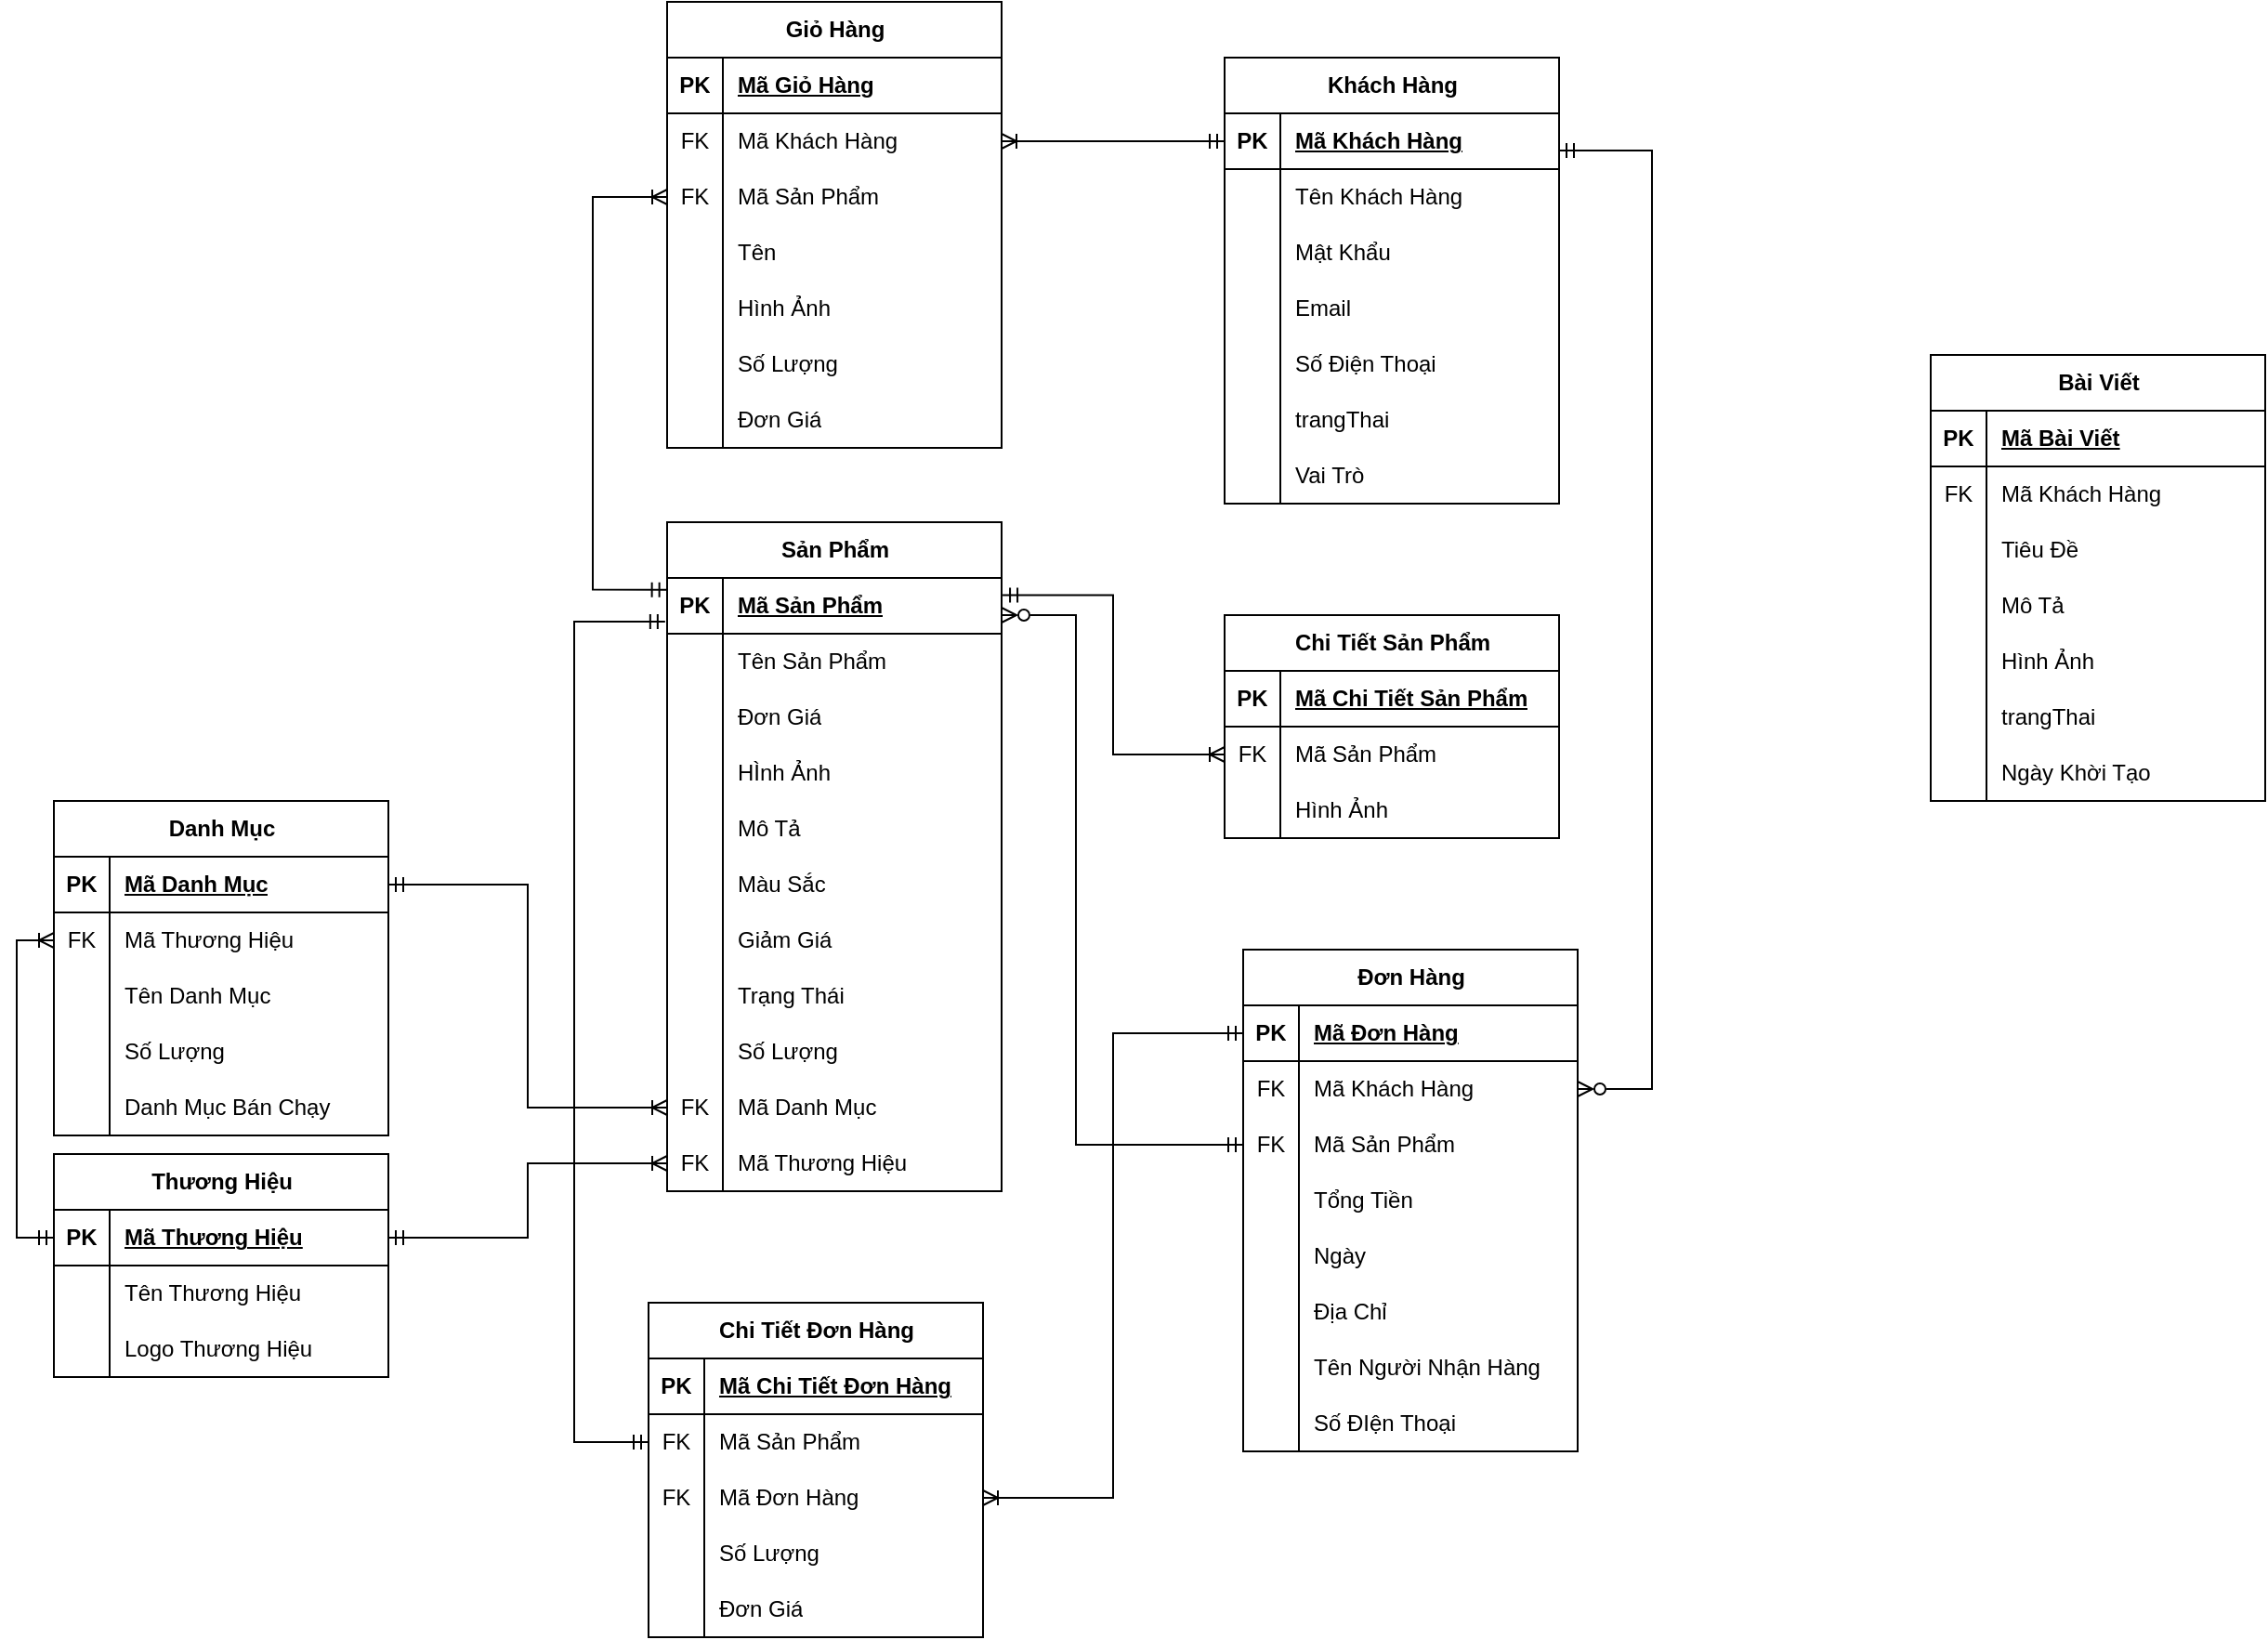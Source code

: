 <mxfile version="25.0.1">
  <diagram name="Page-1" id="Tq-clCiXal8a6BnfE8G9">
    <mxGraphModel dx="4362" dy="5202" grid="1" gridSize="10" guides="1" tooltips="1" connect="1" arrows="1" fold="1" page="1" pageScale="1" pageWidth="3300" pageHeight="4681" math="0" shadow="0">
      <root>
        <mxCell id="0" />
        <mxCell id="1" parent="0" />
        <mxCell id="RgD1qOLEufmgyu5U84ug-1" value="Sản Phẩm" style="shape=table;startSize=30;container=1;collapsible=1;childLayout=tableLayout;fixedRows=1;rowLines=0;fontStyle=1;align=center;resizeLast=1;html=1;" parent="1" vertex="1">
          <mxGeometry x="170" y="-70" width="180" height="360" as="geometry" />
        </mxCell>
        <mxCell id="RgD1qOLEufmgyu5U84ug-2" value="" style="shape=tableRow;horizontal=0;startSize=0;swimlaneHead=0;swimlaneBody=0;fillColor=none;collapsible=0;dropTarget=0;points=[[0,0.5],[1,0.5]];portConstraint=eastwest;top=0;left=0;right=0;bottom=1;" parent="RgD1qOLEufmgyu5U84ug-1" vertex="1">
          <mxGeometry y="30" width="180" height="30" as="geometry" />
        </mxCell>
        <mxCell id="RgD1qOLEufmgyu5U84ug-3" value="PK" style="shape=partialRectangle;connectable=0;fillColor=none;top=0;left=0;bottom=0;right=0;fontStyle=1;overflow=hidden;whiteSpace=wrap;html=1;" parent="RgD1qOLEufmgyu5U84ug-2" vertex="1">
          <mxGeometry width="30" height="30" as="geometry">
            <mxRectangle width="30" height="30" as="alternateBounds" />
          </mxGeometry>
        </mxCell>
        <mxCell id="RgD1qOLEufmgyu5U84ug-4" value="Mã Sản Phẩm" style="shape=partialRectangle;connectable=0;fillColor=none;top=0;left=0;bottom=0;right=0;align=left;spacingLeft=6;fontStyle=5;overflow=hidden;whiteSpace=wrap;html=1;" parent="RgD1qOLEufmgyu5U84ug-2" vertex="1">
          <mxGeometry x="30" width="150" height="30" as="geometry">
            <mxRectangle width="150" height="30" as="alternateBounds" />
          </mxGeometry>
        </mxCell>
        <mxCell id="RgD1qOLEufmgyu5U84ug-5" value="" style="shape=tableRow;horizontal=0;startSize=0;swimlaneHead=0;swimlaneBody=0;fillColor=none;collapsible=0;dropTarget=0;points=[[0,0.5],[1,0.5]];portConstraint=eastwest;top=0;left=0;right=0;bottom=0;" parent="RgD1qOLEufmgyu5U84ug-1" vertex="1">
          <mxGeometry y="60" width="180" height="30" as="geometry" />
        </mxCell>
        <mxCell id="RgD1qOLEufmgyu5U84ug-6" value="" style="shape=partialRectangle;connectable=0;fillColor=none;top=0;left=0;bottom=0;right=0;editable=1;overflow=hidden;whiteSpace=wrap;html=1;" parent="RgD1qOLEufmgyu5U84ug-5" vertex="1">
          <mxGeometry width="30" height="30" as="geometry">
            <mxRectangle width="30" height="30" as="alternateBounds" />
          </mxGeometry>
        </mxCell>
        <mxCell id="RgD1qOLEufmgyu5U84ug-7" value="Tên Sản Phẩm" style="shape=partialRectangle;connectable=0;fillColor=none;top=0;left=0;bottom=0;right=0;align=left;spacingLeft=6;overflow=hidden;whiteSpace=wrap;html=1;" parent="RgD1qOLEufmgyu5U84ug-5" vertex="1">
          <mxGeometry x="30" width="150" height="30" as="geometry">
            <mxRectangle width="150" height="30" as="alternateBounds" />
          </mxGeometry>
        </mxCell>
        <mxCell id="RgD1qOLEufmgyu5U84ug-8" value="" style="shape=tableRow;horizontal=0;startSize=0;swimlaneHead=0;swimlaneBody=0;fillColor=none;collapsible=0;dropTarget=0;points=[[0,0.5],[1,0.5]];portConstraint=eastwest;top=0;left=0;right=0;bottom=0;" parent="RgD1qOLEufmgyu5U84ug-1" vertex="1">
          <mxGeometry y="90" width="180" height="30" as="geometry" />
        </mxCell>
        <mxCell id="RgD1qOLEufmgyu5U84ug-9" value="" style="shape=partialRectangle;connectable=0;fillColor=none;top=0;left=0;bottom=0;right=0;editable=1;overflow=hidden;whiteSpace=wrap;html=1;" parent="RgD1qOLEufmgyu5U84ug-8" vertex="1">
          <mxGeometry width="30" height="30" as="geometry">
            <mxRectangle width="30" height="30" as="alternateBounds" />
          </mxGeometry>
        </mxCell>
        <mxCell id="RgD1qOLEufmgyu5U84ug-10" value="Đơn Giá" style="shape=partialRectangle;connectable=0;fillColor=none;top=0;left=0;bottom=0;right=0;align=left;spacingLeft=6;overflow=hidden;whiteSpace=wrap;html=1;" parent="RgD1qOLEufmgyu5U84ug-8" vertex="1">
          <mxGeometry x="30" width="150" height="30" as="geometry">
            <mxRectangle width="150" height="30" as="alternateBounds" />
          </mxGeometry>
        </mxCell>
        <mxCell id="vnTdXb7kiaMvmdwEZwe6-1" value="" style="shape=tableRow;horizontal=0;startSize=0;swimlaneHead=0;swimlaneBody=0;fillColor=none;collapsible=0;dropTarget=0;points=[[0,0.5],[1,0.5]];portConstraint=eastwest;top=0;left=0;right=0;bottom=0;" parent="RgD1qOLEufmgyu5U84ug-1" vertex="1">
          <mxGeometry y="120" width="180" height="30" as="geometry" />
        </mxCell>
        <mxCell id="vnTdXb7kiaMvmdwEZwe6-2" value="" style="shape=partialRectangle;connectable=0;fillColor=none;top=0;left=0;bottom=0;right=0;editable=1;overflow=hidden;whiteSpace=wrap;html=1;" parent="vnTdXb7kiaMvmdwEZwe6-1" vertex="1">
          <mxGeometry width="30" height="30" as="geometry">
            <mxRectangle width="30" height="30" as="alternateBounds" />
          </mxGeometry>
        </mxCell>
        <mxCell id="vnTdXb7kiaMvmdwEZwe6-3" value="HÌnh Ảnh" style="shape=partialRectangle;connectable=0;fillColor=none;top=0;left=0;bottom=0;right=0;align=left;spacingLeft=6;overflow=hidden;whiteSpace=wrap;html=1;" parent="vnTdXb7kiaMvmdwEZwe6-1" vertex="1">
          <mxGeometry x="30" width="150" height="30" as="geometry">
            <mxRectangle width="150" height="30" as="alternateBounds" />
          </mxGeometry>
        </mxCell>
        <mxCell id="RgD1qOLEufmgyu5U84ug-11" value="" style="shape=tableRow;horizontal=0;startSize=0;swimlaneHead=0;swimlaneBody=0;fillColor=none;collapsible=0;dropTarget=0;points=[[0,0.5],[1,0.5]];portConstraint=eastwest;top=0;left=0;right=0;bottom=0;" parent="RgD1qOLEufmgyu5U84ug-1" vertex="1">
          <mxGeometry y="150" width="180" height="30" as="geometry" />
        </mxCell>
        <mxCell id="RgD1qOLEufmgyu5U84ug-12" value="" style="shape=partialRectangle;connectable=0;fillColor=none;top=0;left=0;bottom=0;right=0;editable=1;overflow=hidden;whiteSpace=wrap;html=1;" parent="RgD1qOLEufmgyu5U84ug-11" vertex="1">
          <mxGeometry width="30" height="30" as="geometry">
            <mxRectangle width="30" height="30" as="alternateBounds" />
          </mxGeometry>
        </mxCell>
        <mxCell id="RgD1qOLEufmgyu5U84ug-13" value="Mô Tả" style="shape=partialRectangle;connectable=0;fillColor=none;top=0;left=0;bottom=0;right=0;align=left;spacingLeft=6;overflow=hidden;whiteSpace=wrap;html=1;" parent="RgD1qOLEufmgyu5U84ug-11" vertex="1">
          <mxGeometry x="30" width="150" height="30" as="geometry">
            <mxRectangle width="150" height="30" as="alternateBounds" />
          </mxGeometry>
        </mxCell>
        <mxCell id="RgD1qOLEufmgyu5U84ug-14" value="" style="shape=tableRow;horizontal=0;startSize=0;swimlaneHead=0;swimlaneBody=0;fillColor=none;collapsible=0;dropTarget=0;points=[[0,0.5],[1,0.5]];portConstraint=eastwest;top=0;left=0;right=0;bottom=0;" parent="RgD1qOLEufmgyu5U84ug-1" vertex="1">
          <mxGeometry y="180" width="180" height="30" as="geometry" />
        </mxCell>
        <mxCell id="RgD1qOLEufmgyu5U84ug-15" value="" style="shape=partialRectangle;connectable=0;fillColor=none;top=0;left=0;bottom=0;right=0;editable=1;overflow=hidden;whiteSpace=wrap;html=1;" parent="RgD1qOLEufmgyu5U84ug-14" vertex="1">
          <mxGeometry width="30" height="30" as="geometry">
            <mxRectangle width="30" height="30" as="alternateBounds" />
          </mxGeometry>
        </mxCell>
        <mxCell id="RgD1qOLEufmgyu5U84ug-16" value="Màu Sắc" style="shape=partialRectangle;connectable=0;fillColor=none;top=0;left=0;bottom=0;right=0;align=left;spacingLeft=6;overflow=hidden;whiteSpace=wrap;html=1;" parent="RgD1qOLEufmgyu5U84ug-14" vertex="1">
          <mxGeometry x="30" width="150" height="30" as="geometry">
            <mxRectangle width="150" height="30" as="alternateBounds" />
          </mxGeometry>
        </mxCell>
        <mxCell id="RgD1qOLEufmgyu5U84ug-17" style="shape=tableRow;horizontal=0;startSize=0;swimlaneHead=0;swimlaneBody=0;fillColor=none;collapsible=0;dropTarget=0;points=[[0,0.5],[1,0.5]];portConstraint=eastwest;top=0;left=0;right=0;bottom=0;" parent="RgD1qOLEufmgyu5U84ug-1" vertex="1">
          <mxGeometry y="210" width="180" height="30" as="geometry" />
        </mxCell>
        <mxCell id="RgD1qOLEufmgyu5U84ug-18" style="shape=partialRectangle;connectable=0;fillColor=none;top=0;left=0;bottom=0;right=0;editable=1;overflow=hidden;whiteSpace=wrap;html=1;" parent="RgD1qOLEufmgyu5U84ug-17" vertex="1">
          <mxGeometry width="30" height="30" as="geometry">
            <mxRectangle width="30" height="30" as="alternateBounds" />
          </mxGeometry>
        </mxCell>
        <mxCell id="RgD1qOLEufmgyu5U84ug-19" value="Giảm Giá" style="shape=partialRectangle;connectable=0;fillColor=none;top=0;left=0;bottom=0;right=0;align=left;spacingLeft=6;overflow=hidden;whiteSpace=wrap;html=1;" parent="RgD1qOLEufmgyu5U84ug-17" vertex="1">
          <mxGeometry x="30" width="150" height="30" as="geometry">
            <mxRectangle width="150" height="30" as="alternateBounds" />
          </mxGeometry>
        </mxCell>
        <mxCell id="RgD1qOLEufmgyu5U84ug-20" style="shape=tableRow;horizontal=0;startSize=0;swimlaneHead=0;swimlaneBody=0;fillColor=none;collapsible=0;dropTarget=0;points=[[0,0.5],[1,0.5]];portConstraint=eastwest;top=0;left=0;right=0;bottom=0;" parent="RgD1qOLEufmgyu5U84ug-1" vertex="1">
          <mxGeometry y="240" width="180" height="30" as="geometry" />
        </mxCell>
        <mxCell id="RgD1qOLEufmgyu5U84ug-21" style="shape=partialRectangle;connectable=0;fillColor=none;top=0;left=0;bottom=0;right=0;editable=1;overflow=hidden;whiteSpace=wrap;html=1;" parent="RgD1qOLEufmgyu5U84ug-20" vertex="1">
          <mxGeometry width="30" height="30" as="geometry">
            <mxRectangle width="30" height="30" as="alternateBounds" />
          </mxGeometry>
        </mxCell>
        <mxCell id="RgD1qOLEufmgyu5U84ug-22" value="Trạng Thái" style="shape=partialRectangle;connectable=0;fillColor=none;top=0;left=0;bottom=0;right=0;align=left;spacingLeft=6;overflow=hidden;whiteSpace=wrap;html=1;" parent="RgD1qOLEufmgyu5U84ug-20" vertex="1">
          <mxGeometry x="30" width="150" height="30" as="geometry">
            <mxRectangle width="150" height="30" as="alternateBounds" />
          </mxGeometry>
        </mxCell>
        <mxCell id="RgD1qOLEufmgyu5U84ug-23" style="shape=tableRow;horizontal=0;startSize=0;swimlaneHead=0;swimlaneBody=0;fillColor=none;collapsible=0;dropTarget=0;points=[[0,0.5],[1,0.5]];portConstraint=eastwest;top=0;left=0;right=0;bottom=0;" parent="RgD1qOLEufmgyu5U84ug-1" vertex="1">
          <mxGeometry y="270" width="180" height="30" as="geometry" />
        </mxCell>
        <mxCell id="RgD1qOLEufmgyu5U84ug-24" style="shape=partialRectangle;connectable=0;fillColor=none;top=0;left=0;bottom=0;right=0;editable=1;overflow=hidden;whiteSpace=wrap;html=1;" parent="RgD1qOLEufmgyu5U84ug-23" vertex="1">
          <mxGeometry width="30" height="30" as="geometry">
            <mxRectangle width="30" height="30" as="alternateBounds" />
          </mxGeometry>
        </mxCell>
        <mxCell id="RgD1qOLEufmgyu5U84ug-25" value="Số Lượng" style="shape=partialRectangle;connectable=0;fillColor=none;top=0;left=0;bottom=0;right=0;align=left;spacingLeft=6;overflow=hidden;whiteSpace=wrap;html=1;" parent="RgD1qOLEufmgyu5U84ug-23" vertex="1">
          <mxGeometry x="30" width="150" height="30" as="geometry">
            <mxRectangle width="150" height="30" as="alternateBounds" />
          </mxGeometry>
        </mxCell>
        <mxCell id="RgD1qOLEufmgyu5U84ug-26" value="" style="shape=tableRow;horizontal=0;startSize=0;swimlaneHead=0;swimlaneBody=0;fillColor=none;collapsible=0;dropTarget=0;points=[[0,0.5],[1,0.5]];portConstraint=eastwest;top=0;left=0;right=0;bottom=0;" parent="RgD1qOLEufmgyu5U84ug-1" vertex="1">
          <mxGeometry y="300" width="180" height="30" as="geometry" />
        </mxCell>
        <mxCell id="RgD1qOLEufmgyu5U84ug-27" value="FK" style="shape=partialRectangle;connectable=0;fillColor=none;top=0;left=0;bottom=0;right=0;editable=1;overflow=hidden;whiteSpace=wrap;html=1;" parent="RgD1qOLEufmgyu5U84ug-26" vertex="1">
          <mxGeometry width="30" height="30" as="geometry">
            <mxRectangle width="30" height="30" as="alternateBounds" />
          </mxGeometry>
        </mxCell>
        <mxCell id="RgD1qOLEufmgyu5U84ug-28" value="Mã Danh Mục" style="shape=partialRectangle;connectable=0;fillColor=none;top=0;left=0;bottom=0;right=0;align=left;spacingLeft=6;overflow=hidden;whiteSpace=wrap;html=1;" parent="RgD1qOLEufmgyu5U84ug-26" vertex="1">
          <mxGeometry x="30" width="150" height="30" as="geometry">
            <mxRectangle width="150" height="30" as="alternateBounds" />
          </mxGeometry>
        </mxCell>
        <mxCell id="RgD1qOLEufmgyu5U84ug-29" style="shape=tableRow;horizontal=0;startSize=0;swimlaneHead=0;swimlaneBody=0;fillColor=none;collapsible=0;dropTarget=0;points=[[0,0.5],[1,0.5]];portConstraint=eastwest;top=0;left=0;right=0;bottom=0;" parent="RgD1qOLEufmgyu5U84ug-1" vertex="1">
          <mxGeometry y="330" width="180" height="30" as="geometry" />
        </mxCell>
        <mxCell id="RgD1qOLEufmgyu5U84ug-30" value="FK" style="shape=partialRectangle;connectable=0;fillColor=none;top=0;left=0;bottom=0;right=0;editable=1;overflow=hidden;whiteSpace=wrap;html=1;" parent="RgD1qOLEufmgyu5U84ug-29" vertex="1">
          <mxGeometry width="30" height="30" as="geometry">
            <mxRectangle width="30" height="30" as="alternateBounds" />
          </mxGeometry>
        </mxCell>
        <mxCell id="RgD1qOLEufmgyu5U84ug-31" value="Mã Thương Hiệu" style="shape=partialRectangle;connectable=0;fillColor=none;top=0;left=0;bottom=0;right=0;align=left;spacingLeft=6;overflow=hidden;whiteSpace=wrap;html=1;" parent="RgD1qOLEufmgyu5U84ug-29" vertex="1">
          <mxGeometry x="30" width="150" height="30" as="geometry">
            <mxRectangle width="150" height="30" as="alternateBounds" />
          </mxGeometry>
        </mxCell>
        <mxCell id="RgD1qOLEufmgyu5U84ug-32" value="Danh Mục" style="shape=table;startSize=30;container=1;collapsible=1;childLayout=tableLayout;fixedRows=1;rowLines=0;fontStyle=1;align=center;resizeLast=1;html=1;" parent="1" vertex="1">
          <mxGeometry x="-160" y="80" width="180" height="180" as="geometry" />
        </mxCell>
        <mxCell id="RgD1qOLEufmgyu5U84ug-33" value="" style="shape=tableRow;horizontal=0;startSize=0;swimlaneHead=0;swimlaneBody=0;fillColor=none;collapsible=0;dropTarget=0;points=[[0,0.5],[1,0.5]];portConstraint=eastwest;top=0;left=0;right=0;bottom=1;" parent="RgD1qOLEufmgyu5U84ug-32" vertex="1">
          <mxGeometry y="30" width="180" height="30" as="geometry" />
        </mxCell>
        <mxCell id="RgD1qOLEufmgyu5U84ug-34" value="PK" style="shape=partialRectangle;connectable=0;fillColor=none;top=0;left=0;bottom=0;right=0;fontStyle=1;overflow=hidden;whiteSpace=wrap;html=1;" parent="RgD1qOLEufmgyu5U84ug-33" vertex="1">
          <mxGeometry width="30" height="30" as="geometry">
            <mxRectangle width="30" height="30" as="alternateBounds" />
          </mxGeometry>
        </mxCell>
        <mxCell id="RgD1qOLEufmgyu5U84ug-35" value="Mã Danh Mục" style="shape=partialRectangle;connectable=0;fillColor=none;top=0;left=0;bottom=0;right=0;align=left;spacingLeft=6;fontStyle=5;overflow=hidden;whiteSpace=wrap;html=1;" parent="RgD1qOLEufmgyu5U84ug-33" vertex="1">
          <mxGeometry x="30" width="150" height="30" as="geometry">
            <mxRectangle width="150" height="30" as="alternateBounds" />
          </mxGeometry>
        </mxCell>
        <mxCell id="jfVeaidIwm_dMPGelaXc-7" value="" style="shape=tableRow;horizontal=0;startSize=0;swimlaneHead=0;swimlaneBody=0;fillColor=none;collapsible=0;dropTarget=0;points=[[0,0.5],[1,0.5]];portConstraint=eastwest;top=0;left=0;right=0;bottom=0;" vertex="1" parent="RgD1qOLEufmgyu5U84ug-32">
          <mxGeometry y="60" width="180" height="30" as="geometry" />
        </mxCell>
        <mxCell id="jfVeaidIwm_dMPGelaXc-8" value="FK" style="shape=partialRectangle;connectable=0;fillColor=none;top=0;left=0;bottom=0;right=0;editable=1;overflow=hidden;whiteSpace=wrap;html=1;" vertex="1" parent="jfVeaidIwm_dMPGelaXc-7">
          <mxGeometry width="30" height="30" as="geometry">
            <mxRectangle width="30" height="30" as="alternateBounds" />
          </mxGeometry>
        </mxCell>
        <mxCell id="jfVeaidIwm_dMPGelaXc-9" value="Mã Thương Hiệu" style="shape=partialRectangle;connectable=0;fillColor=none;top=0;left=0;bottom=0;right=0;align=left;spacingLeft=6;overflow=hidden;whiteSpace=wrap;html=1;" vertex="1" parent="jfVeaidIwm_dMPGelaXc-7">
          <mxGeometry x="30" width="150" height="30" as="geometry">
            <mxRectangle width="150" height="30" as="alternateBounds" />
          </mxGeometry>
        </mxCell>
        <mxCell id="RgD1qOLEufmgyu5U84ug-36" value="" style="shape=tableRow;horizontal=0;startSize=0;swimlaneHead=0;swimlaneBody=0;fillColor=none;collapsible=0;dropTarget=0;points=[[0,0.5],[1,0.5]];portConstraint=eastwest;top=0;left=0;right=0;bottom=0;" parent="RgD1qOLEufmgyu5U84ug-32" vertex="1">
          <mxGeometry y="90" width="180" height="30" as="geometry" />
        </mxCell>
        <mxCell id="RgD1qOLEufmgyu5U84ug-37" value="" style="shape=partialRectangle;connectable=0;fillColor=none;top=0;left=0;bottom=0;right=0;editable=1;overflow=hidden;whiteSpace=wrap;html=1;" parent="RgD1qOLEufmgyu5U84ug-36" vertex="1">
          <mxGeometry width="30" height="30" as="geometry">
            <mxRectangle width="30" height="30" as="alternateBounds" />
          </mxGeometry>
        </mxCell>
        <mxCell id="RgD1qOLEufmgyu5U84ug-38" value="Tên Danh Mục" style="shape=partialRectangle;connectable=0;fillColor=none;top=0;left=0;bottom=0;right=0;align=left;spacingLeft=6;overflow=hidden;whiteSpace=wrap;html=1;" parent="RgD1qOLEufmgyu5U84ug-36" vertex="1">
          <mxGeometry x="30" width="150" height="30" as="geometry">
            <mxRectangle width="150" height="30" as="alternateBounds" />
          </mxGeometry>
        </mxCell>
        <mxCell id="q3Xuod8iYFlHRhtYDQGS-1" value="" style="shape=tableRow;horizontal=0;startSize=0;swimlaneHead=0;swimlaneBody=0;fillColor=none;collapsible=0;dropTarget=0;points=[[0,0.5],[1,0.5]];portConstraint=eastwest;top=0;left=0;right=0;bottom=0;" parent="RgD1qOLEufmgyu5U84ug-32" vertex="1">
          <mxGeometry y="120" width="180" height="30" as="geometry" />
        </mxCell>
        <mxCell id="q3Xuod8iYFlHRhtYDQGS-2" value="" style="shape=partialRectangle;connectable=0;fillColor=none;top=0;left=0;bottom=0;right=0;editable=1;overflow=hidden;whiteSpace=wrap;html=1;" parent="q3Xuod8iYFlHRhtYDQGS-1" vertex="1">
          <mxGeometry width="30" height="30" as="geometry">
            <mxRectangle width="30" height="30" as="alternateBounds" />
          </mxGeometry>
        </mxCell>
        <mxCell id="q3Xuod8iYFlHRhtYDQGS-3" value="Số Lượng" style="shape=partialRectangle;connectable=0;fillColor=none;top=0;left=0;bottom=0;right=0;align=left;spacingLeft=6;overflow=hidden;whiteSpace=wrap;html=1;" parent="q3Xuod8iYFlHRhtYDQGS-1" vertex="1">
          <mxGeometry x="30" width="150" height="30" as="geometry">
            <mxRectangle width="150" height="30" as="alternateBounds" />
          </mxGeometry>
        </mxCell>
        <mxCell id="RgD1qOLEufmgyu5U84ug-39" style="shape=tableRow;horizontal=0;startSize=0;swimlaneHead=0;swimlaneBody=0;fillColor=none;collapsible=0;dropTarget=0;points=[[0,0.5],[1,0.5]];portConstraint=eastwest;top=0;left=0;right=0;bottom=0;" parent="RgD1qOLEufmgyu5U84ug-32" vertex="1">
          <mxGeometry y="150" width="180" height="30" as="geometry" />
        </mxCell>
        <mxCell id="RgD1qOLEufmgyu5U84ug-40" style="shape=partialRectangle;connectable=0;fillColor=none;top=0;left=0;bottom=0;right=0;editable=1;overflow=hidden;whiteSpace=wrap;html=1;" parent="RgD1qOLEufmgyu5U84ug-39" vertex="1">
          <mxGeometry width="30" height="30" as="geometry">
            <mxRectangle width="30" height="30" as="alternateBounds" />
          </mxGeometry>
        </mxCell>
        <mxCell id="RgD1qOLEufmgyu5U84ug-41" value="Danh Mục Bán Chạy" style="shape=partialRectangle;connectable=0;fillColor=none;top=0;left=0;bottom=0;right=0;align=left;spacingLeft=6;overflow=hidden;whiteSpace=wrap;html=1;" parent="RgD1qOLEufmgyu5U84ug-39" vertex="1">
          <mxGeometry x="30" width="150" height="30" as="geometry">
            <mxRectangle width="150" height="30" as="alternateBounds" />
          </mxGeometry>
        </mxCell>
        <mxCell id="RgD1qOLEufmgyu5U84ug-42" value="Chi Tiết Đơn Hàng" style="shape=table;startSize=30;container=1;collapsible=1;childLayout=tableLayout;fixedRows=1;rowLines=0;fontStyle=1;align=center;resizeLast=1;html=1;" parent="1" vertex="1">
          <mxGeometry x="160" y="350" width="180" height="180" as="geometry" />
        </mxCell>
        <mxCell id="RgD1qOLEufmgyu5U84ug-43" value="" style="shape=tableRow;horizontal=0;startSize=0;swimlaneHead=0;swimlaneBody=0;fillColor=none;collapsible=0;dropTarget=0;points=[[0,0.5],[1,0.5]];portConstraint=eastwest;top=0;left=0;right=0;bottom=1;" parent="RgD1qOLEufmgyu5U84ug-42" vertex="1">
          <mxGeometry y="30" width="180" height="30" as="geometry" />
        </mxCell>
        <mxCell id="RgD1qOLEufmgyu5U84ug-44" value="PK" style="shape=partialRectangle;connectable=0;fillColor=none;top=0;left=0;bottom=0;right=0;fontStyle=1;overflow=hidden;whiteSpace=wrap;html=1;" parent="RgD1qOLEufmgyu5U84ug-43" vertex="1">
          <mxGeometry width="30" height="30" as="geometry">
            <mxRectangle width="30" height="30" as="alternateBounds" />
          </mxGeometry>
        </mxCell>
        <mxCell id="RgD1qOLEufmgyu5U84ug-45" value="Mã Chi Tiết Đơn Hàng" style="shape=partialRectangle;connectable=0;fillColor=none;top=0;left=0;bottom=0;right=0;align=left;spacingLeft=6;fontStyle=5;overflow=hidden;whiteSpace=wrap;html=1;" parent="RgD1qOLEufmgyu5U84ug-43" vertex="1">
          <mxGeometry x="30" width="150" height="30" as="geometry">
            <mxRectangle width="150" height="30" as="alternateBounds" />
          </mxGeometry>
        </mxCell>
        <mxCell id="RgD1qOLEufmgyu5U84ug-46" value="" style="shape=tableRow;horizontal=0;startSize=0;swimlaneHead=0;swimlaneBody=0;fillColor=none;collapsible=0;dropTarget=0;points=[[0,0.5],[1,0.5]];portConstraint=eastwest;top=0;left=0;right=0;bottom=0;" parent="RgD1qOLEufmgyu5U84ug-42" vertex="1">
          <mxGeometry y="60" width="180" height="30" as="geometry" />
        </mxCell>
        <mxCell id="RgD1qOLEufmgyu5U84ug-47" value="FK" style="shape=partialRectangle;connectable=0;fillColor=none;top=0;left=0;bottom=0;right=0;editable=1;overflow=hidden;whiteSpace=wrap;html=1;" parent="RgD1qOLEufmgyu5U84ug-46" vertex="1">
          <mxGeometry width="30" height="30" as="geometry">
            <mxRectangle width="30" height="30" as="alternateBounds" />
          </mxGeometry>
        </mxCell>
        <mxCell id="RgD1qOLEufmgyu5U84ug-48" value="Mã Sản Phẩm" style="shape=partialRectangle;connectable=0;fillColor=none;top=0;left=0;bottom=0;right=0;align=left;spacingLeft=6;overflow=hidden;whiteSpace=wrap;html=1;" parent="RgD1qOLEufmgyu5U84ug-46" vertex="1">
          <mxGeometry x="30" width="150" height="30" as="geometry">
            <mxRectangle width="150" height="30" as="alternateBounds" />
          </mxGeometry>
        </mxCell>
        <mxCell id="RgD1qOLEufmgyu5U84ug-49" value="" style="shape=tableRow;horizontal=0;startSize=0;swimlaneHead=0;swimlaneBody=0;fillColor=none;collapsible=0;dropTarget=0;points=[[0,0.5],[1,0.5]];portConstraint=eastwest;top=0;left=0;right=0;bottom=0;" parent="RgD1qOLEufmgyu5U84ug-42" vertex="1">
          <mxGeometry y="90" width="180" height="30" as="geometry" />
        </mxCell>
        <mxCell id="RgD1qOLEufmgyu5U84ug-50" value="FK" style="shape=partialRectangle;connectable=0;fillColor=none;top=0;left=0;bottom=0;right=0;editable=1;overflow=hidden;whiteSpace=wrap;html=1;" parent="RgD1qOLEufmgyu5U84ug-49" vertex="1">
          <mxGeometry width="30" height="30" as="geometry">
            <mxRectangle width="30" height="30" as="alternateBounds" />
          </mxGeometry>
        </mxCell>
        <mxCell id="RgD1qOLEufmgyu5U84ug-51" value="Mã Đơn Hàng" style="shape=partialRectangle;connectable=0;fillColor=none;top=0;left=0;bottom=0;right=0;align=left;spacingLeft=6;overflow=hidden;whiteSpace=wrap;html=1;" parent="RgD1qOLEufmgyu5U84ug-49" vertex="1">
          <mxGeometry x="30" width="150" height="30" as="geometry">
            <mxRectangle width="150" height="30" as="alternateBounds" />
          </mxGeometry>
        </mxCell>
        <mxCell id="RgD1qOLEufmgyu5U84ug-52" value="" style="shape=tableRow;horizontal=0;startSize=0;swimlaneHead=0;swimlaneBody=0;fillColor=none;collapsible=0;dropTarget=0;points=[[0,0.5],[1,0.5]];portConstraint=eastwest;top=0;left=0;right=0;bottom=0;" parent="RgD1qOLEufmgyu5U84ug-42" vertex="1">
          <mxGeometry y="120" width="180" height="30" as="geometry" />
        </mxCell>
        <mxCell id="RgD1qOLEufmgyu5U84ug-53" value="" style="shape=partialRectangle;connectable=0;fillColor=none;top=0;left=0;bottom=0;right=0;editable=1;overflow=hidden;whiteSpace=wrap;html=1;" parent="RgD1qOLEufmgyu5U84ug-52" vertex="1">
          <mxGeometry width="30" height="30" as="geometry">
            <mxRectangle width="30" height="30" as="alternateBounds" />
          </mxGeometry>
        </mxCell>
        <mxCell id="RgD1qOLEufmgyu5U84ug-54" value="Số Lượng" style="shape=partialRectangle;connectable=0;fillColor=none;top=0;left=0;bottom=0;right=0;align=left;spacingLeft=6;overflow=hidden;whiteSpace=wrap;html=1;" parent="RgD1qOLEufmgyu5U84ug-52" vertex="1">
          <mxGeometry x="30" width="150" height="30" as="geometry">
            <mxRectangle width="150" height="30" as="alternateBounds" />
          </mxGeometry>
        </mxCell>
        <mxCell id="RgD1qOLEufmgyu5U84ug-55" value="" style="shape=tableRow;horizontal=0;startSize=0;swimlaneHead=0;swimlaneBody=0;fillColor=none;collapsible=0;dropTarget=0;points=[[0,0.5],[1,0.5]];portConstraint=eastwest;top=0;left=0;right=0;bottom=0;" parent="RgD1qOLEufmgyu5U84ug-42" vertex="1">
          <mxGeometry y="150" width="180" height="30" as="geometry" />
        </mxCell>
        <mxCell id="RgD1qOLEufmgyu5U84ug-56" value="" style="shape=partialRectangle;connectable=0;fillColor=none;top=0;left=0;bottom=0;right=0;editable=1;overflow=hidden;whiteSpace=wrap;html=1;" parent="RgD1qOLEufmgyu5U84ug-55" vertex="1">
          <mxGeometry width="30" height="30" as="geometry">
            <mxRectangle width="30" height="30" as="alternateBounds" />
          </mxGeometry>
        </mxCell>
        <mxCell id="RgD1qOLEufmgyu5U84ug-57" value="Đơn Giá" style="shape=partialRectangle;connectable=0;fillColor=none;top=0;left=0;bottom=0;right=0;align=left;spacingLeft=6;overflow=hidden;whiteSpace=wrap;html=1;" parent="RgD1qOLEufmgyu5U84ug-55" vertex="1">
          <mxGeometry x="30" width="150" height="30" as="geometry">
            <mxRectangle width="150" height="30" as="alternateBounds" />
          </mxGeometry>
        </mxCell>
        <mxCell id="RgD1qOLEufmgyu5U84ug-61" value="Khách Hàng" style="shape=table;startSize=30;container=1;collapsible=1;childLayout=tableLayout;fixedRows=1;rowLines=0;fontStyle=1;align=center;resizeLast=1;html=1;" parent="1" vertex="1">
          <mxGeometry x="470" y="-320" width="180" height="240" as="geometry" />
        </mxCell>
        <mxCell id="RgD1qOLEufmgyu5U84ug-62" value="" style="shape=tableRow;horizontal=0;startSize=0;swimlaneHead=0;swimlaneBody=0;fillColor=none;collapsible=0;dropTarget=0;points=[[0,0.5],[1,0.5]];portConstraint=eastwest;top=0;left=0;right=0;bottom=1;" parent="RgD1qOLEufmgyu5U84ug-61" vertex="1">
          <mxGeometry y="30" width="180" height="30" as="geometry" />
        </mxCell>
        <mxCell id="RgD1qOLEufmgyu5U84ug-63" value="PK" style="shape=partialRectangle;connectable=0;fillColor=none;top=0;left=0;bottom=0;right=0;fontStyle=1;overflow=hidden;whiteSpace=wrap;html=1;" parent="RgD1qOLEufmgyu5U84ug-62" vertex="1">
          <mxGeometry width="30" height="30" as="geometry">
            <mxRectangle width="30" height="30" as="alternateBounds" />
          </mxGeometry>
        </mxCell>
        <mxCell id="RgD1qOLEufmgyu5U84ug-64" value="Mã Khách Hàng" style="shape=partialRectangle;connectable=0;fillColor=none;top=0;left=0;bottom=0;right=0;align=left;spacingLeft=6;fontStyle=5;overflow=hidden;whiteSpace=wrap;html=1;" parent="RgD1qOLEufmgyu5U84ug-62" vertex="1">
          <mxGeometry x="30" width="150" height="30" as="geometry">
            <mxRectangle width="150" height="30" as="alternateBounds" />
          </mxGeometry>
        </mxCell>
        <mxCell id="RgD1qOLEufmgyu5U84ug-65" value="" style="shape=tableRow;horizontal=0;startSize=0;swimlaneHead=0;swimlaneBody=0;fillColor=none;collapsible=0;dropTarget=0;points=[[0,0.5],[1,0.5]];portConstraint=eastwest;top=0;left=0;right=0;bottom=0;" parent="RgD1qOLEufmgyu5U84ug-61" vertex="1">
          <mxGeometry y="60" width="180" height="30" as="geometry" />
        </mxCell>
        <mxCell id="RgD1qOLEufmgyu5U84ug-66" value="" style="shape=partialRectangle;connectable=0;fillColor=none;top=0;left=0;bottom=0;right=0;editable=1;overflow=hidden;whiteSpace=wrap;html=1;" parent="RgD1qOLEufmgyu5U84ug-65" vertex="1">
          <mxGeometry width="30" height="30" as="geometry">
            <mxRectangle width="30" height="30" as="alternateBounds" />
          </mxGeometry>
        </mxCell>
        <mxCell id="RgD1qOLEufmgyu5U84ug-67" value="Tên Khách Hàng" style="shape=partialRectangle;connectable=0;fillColor=none;top=0;left=0;bottom=0;right=0;align=left;spacingLeft=6;overflow=hidden;whiteSpace=wrap;html=1;" parent="RgD1qOLEufmgyu5U84ug-65" vertex="1">
          <mxGeometry x="30" width="150" height="30" as="geometry">
            <mxRectangle width="150" height="30" as="alternateBounds" />
          </mxGeometry>
        </mxCell>
        <mxCell id="RgD1qOLEufmgyu5U84ug-68" value="" style="shape=tableRow;horizontal=0;startSize=0;swimlaneHead=0;swimlaneBody=0;fillColor=none;collapsible=0;dropTarget=0;points=[[0,0.5],[1,0.5]];portConstraint=eastwest;top=0;left=0;right=0;bottom=0;" parent="RgD1qOLEufmgyu5U84ug-61" vertex="1">
          <mxGeometry y="90" width="180" height="30" as="geometry" />
        </mxCell>
        <mxCell id="RgD1qOLEufmgyu5U84ug-69" value="" style="shape=partialRectangle;connectable=0;fillColor=none;top=0;left=0;bottom=0;right=0;editable=1;overflow=hidden;whiteSpace=wrap;html=1;" parent="RgD1qOLEufmgyu5U84ug-68" vertex="1">
          <mxGeometry width="30" height="30" as="geometry">
            <mxRectangle width="30" height="30" as="alternateBounds" />
          </mxGeometry>
        </mxCell>
        <mxCell id="RgD1qOLEufmgyu5U84ug-70" value="Mật Khẩu" style="shape=partialRectangle;connectable=0;fillColor=none;top=0;left=0;bottom=0;right=0;align=left;spacingLeft=6;overflow=hidden;whiteSpace=wrap;html=1;" parent="RgD1qOLEufmgyu5U84ug-68" vertex="1">
          <mxGeometry x="30" width="150" height="30" as="geometry">
            <mxRectangle width="150" height="30" as="alternateBounds" />
          </mxGeometry>
        </mxCell>
        <mxCell id="RgD1qOLEufmgyu5U84ug-71" value="" style="shape=tableRow;horizontal=0;startSize=0;swimlaneHead=0;swimlaneBody=0;fillColor=none;collapsible=0;dropTarget=0;points=[[0,0.5],[1,0.5]];portConstraint=eastwest;top=0;left=0;right=0;bottom=0;" parent="RgD1qOLEufmgyu5U84ug-61" vertex="1">
          <mxGeometry y="120" width="180" height="30" as="geometry" />
        </mxCell>
        <mxCell id="RgD1qOLEufmgyu5U84ug-72" value="" style="shape=partialRectangle;connectable=0;fillColor=none;top=0;left=0;bottom=0;right=0;editable=1;overflow=hidden;whiteSpace=wrap;html=1;" parent="RgD1qOLEufmgyu5U84ug-71" vertex="1">
          <mxGeometry width="30" height="30" as="geometry">
            <mxRectangle width="30" height="30" as="alternateBounds" />
          </mxGeometry>
        </mxCell>
        <mxCell id="RgD1qOLEufmgyu5U84ug-73" value="Email" style="shape=partialRectangle;connectable=0;fillColor=none;top=0;left=0;bottom=0;right=0;align=left;spacingLeft=6;overflow=hidden;whiteSpace=wrap;html=1;" parent="RgD1qOLEufmgyu5U84ug-71" vertex="1">
          <mxGeometry x="30" width="150" height="30" as="geometry">
            <mxRectangle width="150" height="30" as="alternateBounds" />
          </mxGeometry>
        </mxCell>
        <mxCell id="RgD1qOLEufmgyu5U84ug-74" value="" style="shape=tableRow;horizontal=0;startSize=0;swimlaneHead=0;swimlaneBody=0;fillColor=none;collapsible=0;dropTarget=0;points=[[0,0.5],[1,0.5]];portConstraint=eastwest;top=0;left=0;right=0;bottom=0;" parent="RgD1qOLEufmgyu5U84ug-61" vertex="1">
          <mxGeometry y="150" width="180" height="30" as="geometry" />
        </mxCell>
        <mxCell id="RgD1qOLEufmgyu5U84ug-75" value="" style="shape=partialRectangle;connectable=0;fillColor=none;top=0;left=0;bottom=0;right=0;editable=1;overflow=hidden;whiteSpace=wrap;html=1;" parent="RgD1qOLEufmgyu5U84ug-74" vertex="1">
          <mxGeometry width="30" height="30" as="geometry">
            <mxRectangle width="30" height="30" as="alternateBounds" />
          </mxGeometry>
        </mxCell>
        <mxCell id="RgD1qOLEufmgyu5U84ug-76" value="Số Điện Thoại" style="shape=partialRectangle;connectable=0;fillColor=none;top=0;left=0;bottom=0;right=0;align=left;spacingLeft=6;overflow=hidden;whiteSpace=wrap;html=1;" parent="RgD1qOLEufmgyu5U84ug-74" vertex="1">
          <mxGeometry x="30" width="150" height="30" as="geometry">
            <mxRectangle width="150" height="30" as="alternateBounds" />
          </mxGeometry>
        </mxCell>
        <mxCell id="jfVeaidIwm_dMPGelaXc-1" value="" style="shape=tableRow;horizontal=0;startSize=0;swimlaneHead=0;swimlaneBody=0;fillColor=none;collapsible=0;dropTarget=0;points=[[0,0.5],[1,0.5]];portConstraint=eastwest;top=0;left=0;right=0;bottom=0;" vertex="1" parent="RgD1qOLEufmgyu5U84ug-61">
          <mxGeometry y="180" width="180" height="30" as="geometry" />
        </mxCell>
        <mxCell id="jfVeaidIwm_dMPGelaXc-2" value="" style="shape=partialRectangle;connectable=0;fillColor=none;top=0;left=0;bottom=0;right=0;editable=1;overflow=hidden;whiteSpace=wrap;html=1;" vertex="1" parent="jfVeaidIwm_dMPGelaXc-1">
          <mxGeometry width="30" height="30" as="geometry">
            <mxRectangle width="30" height="30" as="alternateBounds" />
          </mxGeometry>
        </mxCell>
        <mxCell id="jfVeaidIwm_dMPGelaXc-3" value="trangThai" style="shape=partialRectangle;connectable=0;fillColor=none;top=0;left=0;bottom=0;right=0;align=left;spacingLeft=6;overflow=hidden;whiteSpace=wrap;html=1;" vertex="1" parent="jfVeaidIwm_dMPGelaXc-1">
          <mxGeometry x="30" width="150" height="30" as="geometry">
            <mxRectangle width="150" height="30" as="alternateBounds" />
          </mxGeometry>
        </mxCell>
        <mxCell id="RgD1qOLEufmgyu5U84ug-77" style="shape=tableRow;horizontal=0;startSize=0;swimlaneHead=0;swimlaneBody=0;fillColor=none;collapsible=0;dropTarget=0;points=[[0,0.5],[1,0.5]];portConstraint=eastwest;top=0;left=0;right=0;bottom=0;" parent="RgD1qOLEufmgyu5U84ug-61" vertex="1">
          <mxGeometry y="210" width="180" height="30" as="geometry" />
        </mxCell>
        <mxCell id="RgD1qOLEufmgyu5U84ug-78" style="shape=partialRectangle;connectable=0;fillColor=none;top=0;left=0;bottom=0;right=0;editable=1;overflow=hidden;whiteSpace=wrap;html=1;" parent="RgD1qOLEufmgyu5U84ug-77" vertex="1">
          <mxGeometry width="30" height="30" as="geometry">
            <mxRectangle width="30" height="30" as="alternateBounds" />
          </mxGeometry>
        </mxCell>
        <mxCell id="RgD1qOLEufmgyu5U84ug-79" value="Vai Trò" style="shape=partialRectangle;connectable=0;fillColor=none;top=0;left=0;bottom=0;right=0;align=left;spacingLeft=6;overflow=hidden;whiteSpace=wrap;html=1;" parent="RgD1qOLEufmgyu5U84ug-77" vertex="1">
          <mxGeometry x="30" width="150" height="30" as="geometry">
            <mxRectangle width="150" height="30" as="alternateBounds" />
          </mxGeometry>
        </mxCell>
        <mxCell id="RgD1qOLEufmgyu5U84ug-93" value="&lt;font style=&quot;vertical-align: inherit;&quot;&gt;&lt;font style=&quot;vertical-align: inherit;&quot;&gt;&lt;font style=&quot;vertical-align: inherit;&quot;&gt;&lt;font style=&quot;vertical-align: inherit;&quot;&gt;Giỏ Hàng&lt;/font&gt;&lt;/font&gt;&lt;/font&gt;&lt;/font&gt;" style="shape=table;startSize=30;container=1;collapsible=1;childLayout=tableLayout;fixedRows=1;rowLines=0;fontStyle=1;align=center;resizeLast=1;html=1;" parent="1" vertex="1">
          <mxGeometry x="170" y="-350" width="180" height="240" as="geometry" />
        </mxCell>
        <mxCell id="RgD1qOLEufmgyu5U84ug-94" value="" style="shape=tableRow;horizontal=0;startSize=0;swimlaneHead=0;swimlaneBody=0;fillColor=none;collapsible=0;dropTarget=0;points=[[0,0.5],[1,0.5]];portConstraint=eastwest;top=0;left=0;right=0;bottom=1;" parent="RgD1qOLEufmgyu5U84ug-93" vertex="1">
          <mxGeometry y="30" width="180" height="30" as="geometry" />
        </mxCell>
        <mxCell id="RgD1qOLEufmgyu5U84ug-95" value="PK" style="shape=partialRectangle;connectable=0;fillColor=none;top=0;left=0;bottom=0;right=0;fontStyle=1;overflow=hidden;whiteSpace=wrap;html=1;" parent="RgD1qOLEufmgyu5U84ug-94" vertex="1">
          <mxGeometry width="30" height="30" as="geometry">
            <mxRectangle width="30" height="30" as="alternateBounds" />
          </mxGeometry>
        </mxCell>
        <mxCell id="RgD1qOLEufmgyu5U84ug-96" value="Mã Giỏ Hàng" style="shape=partialRectangle;connectable=0;fillColor=none;top=0;left=0;bottom=0;right=0;align=left;spacingLeft=6;fontStyle=5;overflow=hidden;whiteSpace=wrap;html=1;" parent="RgD1qOLEufmgyu5U84ug-94" vertex="1">
          <mxGeometry x="30" width="150" height="30" as="geometry">
            <mxRectangle width="150" height="30" as="alternateBounds" />
          </mxGeometry>
        </mxCell>
        <mxCell id="RgD1qOLEufmgyu5U84ug-97" style="shape=tableRow;horizontal=0;startSize=0;swimlaneHead=0;swimlaneBody=0;fillColor=none;collapsible=0;dropTarget=0;points=[[0,0.5],[1,0.5]];portConstraint=eastwest;top=0;left=0;right=0;bottom=0;" parent="RgD1qOLEufmgyu5U84ug-93" vertex="1">
          <mxGeometry y="60" width="180" height="30" as="geometry" />
        </mxCell>
        <mxCell id="RgD1qOLEufmgyu5U84ug-98" value="FK" style="shape=partialRectangle;connectable=0;fillColor=none;top=0;left=0;bottom=0;right=0;editable=1;overflow=hidden;whiteSpace=wrap;html=1;" parent="RgD1qOLEufmgyu5U84ug-97" vertex="1">
          <mxGeometry width="30" height="30" as="geometry">
            <mxRectangle width="30" height="30" as="alternateBounds" />
          </mxGeometry>
        </mxCell>
        <mxCell id="RgD1qOLEufmgyu5U84ug-99" value="Mã Khách Hàng" style="shape=partialRectangle;connectable=0;fillColor=none;top=0;left=0;bottom=0;right=0;align=left;spacingLeft=6;overflow=hidden;whiteSpace=wrap;html=1;" parent="RgD1qOLEufmgyu5U84ug-97" vertex="1">
          <mxGeometry x="30" width="150" height="30" as="geometry">
            <mxRectangle width="150" height="30" as="alternateBounds" />
          </mxGeometry>
        </mxCell>
        <mxCell id="RgD1qOLEufmgyu5U84ug-100" value="" style="shape=tableRow;horizontal=0;startSize=0;swimlaneHead=0;swimlaneBody=0;fillColor=none;collapsible=0;dropTarget=0;points=[[0,0.5],[1,0.5]];portConstraint=eastwest;top=0;left=0;right=0;bottom=0;" parent="RgD1qOLEufmgyu5U84ug-93" vertex="1">
          <mxGeometry y="90" width="180" height="30" as="geometry" />
        </mxCell>
        <mxCell id="RgD1qOLEufmgyu5U84ug-101" value="FK" style="shape=partialRectangle;connectable=0;fillColor=none;top=0;left=0;bottom=0;right=0;editable=1;overflow=hidden;whiteSpace=wrap;html=1;" parent="RgD1qOLEufmgyu5U84ug-100" vertex="1">
          <mxGeometry width="30" height="30" as="geometry">
            <mxRectangle width="30" height="30" as="alternateBounds" />
          </mxGeometry>
        </mxCell>
        <mxCell id="RgD1qOLEufmgyu5U84ug-102" value="Mã Sản Phẩm" style="shape=partialRectangle;connectable=0;fillColor=none;top=0;left=0;bottom=0;right=0;align=left;spacingLeft=6;overflow=hidden;whiteSpace=wrap;html=1;" parent="RgD1qOLEufmgyu5U84ug-100" vertex="1">
          <mxGeometry x="30" width="150" height="30" as="geometry">
            <mxRectangle width="150" height="30" as="alternateBounds" />
          </mxGeometry>
        </mxCell>
        <mxCell id="RgD1qOLEufmgyu5U84ug-103" value="" style="shape=tableRow;horizontal=0;startSize=0;swimlaneHead=0;swimlaneBody=0;fillColor=none;collapsible=0;dropTarget=0;points=[[0,0.5],[1,0.5]];portConstraint=eastwest;top=0;left=0;right=0;bottom=0;" parent="RgD1qOLEufmgyu5U84ug-93" vertex="1">
          <mxGeometry y="120" width="180" height="30" as="geometry" />
        </mxCell>
        <mxCell id="RgD1qOLEufmgyu5U84ug-104" value="" style="shape=partialRectangle;connectable=0;fillColor=none;top=0;left=0;bottom=0;right=0;editable=1;overflow=hidden;whiteSpace=wrap;html=1;" parent="RgD1qOLEufmgyu5U84ug-103" vertex="1">
          <mxGeometry width="30" height="30" as="geometry">
            <mxRectangle width="30" height="30" as="alternateBounds" />
          </mxGeometry>
        </mxCell>
        <mxCell id="RgD1qOLEufmgyu5U84ug-105" value="Tên" style="shape=partialRectangle;connectable=0;fillColor=none;top=0;left=0;bottom=0;right=0;align=left;spacingLeft=6;overflow=hidden;whiteSpace=wrap;html=1;" parent="RgD1qOLEufmgyu5U84ug-103" vertex="1">
          <mxGeometry x="30" width="150" height="30" as="geometry">
            <mxRectangle width="150" height="30" as="alternateBounds" />
          </mxGeometry>
        </mxCell>
        <mxCell id="RgD1qOLEufmgyu5U84ug-106" value="" style="shape=tableRow;horizontal=0;startSize=0;swimlaneHead=0;swimlaneBody=0;fillColor=none;collapsible=0;dropTarget=0;points=[[0,0.5],[1,0.5]];portConstraint=eastwest;top=0;left=0;right=0;bottom=0;" parent="RgD1qOLEufmgyu5U84ug-93" vertex="1">
          <mxGeometry y="150" width="180" height="30" as="geometry" />
        </mxCell>
        <mxCell id="RgD1qOLEufmgyu5U84ug-107" value="" style="shape=partialRectangle;connectable=0;fillColor=none;top=0;left=0;bottom=0;right=0;editable=1;overflow=hidden;whiteSpace=wrap;html=1;" parent="RgD1qOLEufmgyu5U84ug-106" vertex="1">
          <mxGeometry width="30" height="30" as="geometry">
            <mxRectangle width="30" height="30" as="alternateBounds" />
          </mxGeometry>
        </mxCell>
        <mxCell id="RgD1qOLEufmgyu5U84ug-108" value="Hình Ảnh" style="shape=partialRectangle;connectable=0;fillColor=none;top=0;left=0;bottom=0;right=0;align=left;spacingLeft=6;overflow=hidden;whiteSpace=wrap;html=1;" parent="RgD1qOLEufmgyu5U84ug-106" vertex="1">
          <mxGeometry x="30" width="150" height="30" as="geometry">
            <mxRectangle width="150" height="30" as="alternateBounds" />
          </mxGeometry>
        </mxCell>
        <mxCell id="RgD1qOLEufmgyu5U84ug-109" value="" style="shape=tableRow;horizontal=0;startSize=0;swimlaneHead=0;swimlaneBody=0;fillColor=none;collapsible=0;dropTarget=0;points=[[0,0.5],[1,0.5]];portConstraint=eastwest;top=0;left=0;right=0;bottom=0;" parent="RgD1qOLEufmgyu5U84ug-93" vertex="1">
          <mxGeometry y="180" width="180" height="30" as="geometry" />
        </mxCell>
        <mxCell id="RgD1qOLEufmgyu5U84ug-110" value="" style="shape=partialRectangle;connectable=0;fillColor=none;top=0;left=0;bottom=0;right=0;editable=1;overflow=hidden;whiteSpace=wrap;html=1;" parent="RgD1qOLEufmgyu5U84ug-109" vertex="1">
          <mxGeometry width="30" height="30" as="geometry">
            <mxRectangle width="30" height="30" as="alternateBounds" />
          </mxGeometry>
        </mxCell>
        <mxCell id="RgD1qOLEufmgyu5U84ug-111" value="Số Lượng" style="shape=partialRectangle;connectable=0;fillColor=none;top=0;left=0;bottom=0;right=0;align=left;spacingLeft=6;overflow=hidden;whiteSpace=wrap;html=1;" parent="RgD1qOLEufmgyu5U84ug-109" vertex="1">
          <mxGeometry x="30" width="150" height="30" as="geometry">
            <mxRectangle width="150" height="30" as="alternateBounds" />
          </mxGeometry>
        </mxCell>
        <mxCell id="RgD1qOLEufmgyu5U84ug-112" value="" style="shape=tableRow;horizontal=0;startSize=0;swimlaneHead=0;swimlaneBody=0;fillColor=none;collapsible=0;dropTarget=0;points=[[0,0.5],[1,0.5]];portConstraint=eastwest;top=0;left=0;right=0;bottom=0;" parent="RgD1qOLEufmgyu5U84ug-93" vertex="1">
          <mxGeometry y="210" width="180" height="30" as="geometry" />
        </mxCell>
        <mxCell id="RgD1qOLEufmgyu5U84ug-113" value="" style="shape=partialRectangle;connectable=0;fillColor=none;top=0;left=0;bottom=0;right=0;editable=1;overflow=hidden;whiteSpace=wrap;html=1;" parent="RgD1qOLEufmgyu5U84ug-112" vertex="1">
          <mxGeometry width="30" height="30" as="geometry">
            <mxRectangle width="30" height="30" as="alternateBounds" />
          </mxGeometry>
        </mxCell>
        <mxCell id="RgD1qOLEufmgyu5U84ug-114" value="Đơn Giá" style="shape=partialRectangle;connectable=0;fillColor=none;top=0;left=0;bottom=0;right=0;align=left;spacingLeft=6;overflow=hidden;whiteSpace=wrap;html=1;" parent="RgD1qOLEufmgyu5U84ug-112" vertex="1">
          <mxGeometry x="30" width="150" height="30" as="geometry">
            <mxRectangle width="150" height="30" as="alternateBounds" />
          </mxGeometry>
        </mxCell>
        <mxCell id="RgD1qOLEufmgyu5U84ug-115" value="Đơn Hàng" style="shape=table;startSize=30;container=1;collapsible=1;childLayout=tableLayout;fixedRows=1;rowLines=0;fontStyle=1;align=center;resizeLast=1;html=1;" parent="1" vertex="1">
          <mxGeometry x="480" y="160" width="180" height="270" as="geometry" />
        </mxCell>
        <mxCell id="RgD1qOLEufmgyu5U84ug-116" value="" style="shape=tableRow;horizontal=0;startSize=0;swimlaneHead=0;swimlaneBody=0;fillColor=none;collapsible=0;dropTarget=0;points=[[0,0.5],[1,0.5]];portConstraint=eastwest;top=0;left=0;right=0;bottom=1;" parent="RgD1qOLEufmgyu5U84ug-115" vertex="1">
          <mxGeometry y="30" width="180" height="30" as="geometry" />
        </mxCell>
        <mxCell id="RgD1qOLEufmgyu5U84ug-117" value="PK" style="shape=partialRectangle;connectable=0;fillColor=none;top=0;left=0;bottom=0;right=0;fontStyle=1;overflow=hidden;whiteSpace=wrap;html=1;" parent="RgD1qOLEufmgyu5U84ug-116" vertex="1">
          <mxGeometry width="30" height="30" as="geometry">
            <mxRectangle width="30" height="30" as="alternateBounds" />
          </mxGeometry>
        </mxCell>
        <mxCell id="RgD1qOLEufmgyu5U84ug-118" value="Mã Đơn Hàng" style="shape=partialRectangle;connectable=0;fillColor=none;top=0;left=0;bottom=0;right=0;align=left;spacingLeft=6;fontStyle=5;overflow=hidden;whiteSpace=wrap;html=1;" parent="RgD1qOLEufmgyu5U84ug-116" vertex="1">
          <mxGeometry x="30" width="150" height="30" as="geometry">
            <mxRectangle width="150" height="30" as="alternateBounds" />
          </mxGeometry>
        </mxCell>
        <mxCell id="RgD1qOLEufmgyu5U84ug-119" value="" style="shape=tableRow;horizontal=0;startSize=0;swimlaneHead=0;swimlaneBody=0;fillColor=none;collapsible=0;dropTarget=0;points=[[0,0.5],[1,0.5]];portConstraint=eastwest;top=0;left=0;right=0;bottom=0;" parent="RgD1qOLEufmgyu5U84ug-115" vertex="1">
          <mxGeometry y="60" width="180" height="30" as="geometry" />
        </mxCell>
        <mxCell id="RgD1qOLEufmgyu5U84ug-120" value="FK" style="shape=partialRectangle;connectable=0;fillColor=none;top=0;left=0;bottom=0;right=0;editable=1;overflow=hidden;whiteSpace=wrap;html=1;" parent="RgD1qOLEufmgyu5U84ug-119" vertex="1">
          <mxGeometry width="30" height="30" as="geometry">
            <mxRectangle width="30" height="30" as="alternateBounds" />
          </mxGeometry>
        </mxCell>
        <mxCell id="RgD1qOLEufmgyu5U84ug-121" value="Mã Khách Hàng" style="shape=partialRectangle;connectable=0;fillColor=none;top=0;left=0;bottom=0;right=0;align=left;spacingLeft=6;overflow=hidden;whiteSpace=wrap;html=1;" parent="RgD1qOLEufmgyu5U84ug-119" vertex="1">
          <mxGeometry x="30" width="150" height="30" as="geometry">
            <mxRectangle width="150" height="30" as="alternateBounds" />
          </mxGeometry>
        </mxCell>
        <mxCell id="RgD1qOLEufmgyu5U84ug-122" style="shape=tableRow;horizontal=0;startSize=0;swimlaneHead=0;swimlaneBody=0;fillColor=none;collapsible=0;dropTarget=0;points=[[0,0.5],[1,0.5]];portConstraint=eastwest;top=0;left=0;right=0;bottom=0;" parent="RgD1qOLEufmgyu5U84ug-115" vertex="1">
          <mxGeometry y="90" width="180" height="30" as="geometry" />
        </mxCell>
        <mxCell id="RgD1qOLEufmgyu5U84ug-123" value="FK" style="shape=partialRectangle;connectable=0;fillColor=none;top=0;left=0;bottom=0;right=0;editable=1;overflow=hidden;whiteSpace=wrap;html=1;" parent="RgD1qOLEufmgyu5U84ug-122" vertex="1">
          <mxGeometry width="30" height="30" as="geometry">
            <mxRectangle width="30" height="30" as="alternateBounds" />
          </mxGeometry>
        </mxCell>
        <mxCell id="RgD1qOLEufmgyu5U84ug-124" value="Mã Sản Phẩm" style="shape=partialRectangle;connectable=0;fillColor=none;top=0;left=0;bottom=0;right=0;align=left;spacingLeft=6;overflow=hidden;whiteSpace=wrap;html=1;" parent="RgD1qOLEufmgyu5U84ug-122" vertex="1">
          <mxGeometry x="30" width="150" height="30" as="geometry">
            <mxRectangle width="150" height="30" as="alternateBounds" />
          </mxGeometry>
        </mxCell>
        <mxCell id="RgD1qOLEufmgyu5U84ug-128" value="" style="shape=tableRow;horizontal=0;startSize=0;swimlaneHead=0;swimlaneBody=0;fillColor=none;collapsible=0;dropTarget=0;points=[[0,0.5],[1,0.5]];portConstraint=eastwest;top=0;left=0;right=0;bottom=0;" parent="RgD1qOLEufmgyu5U84ug-115" vertex="1">
          <mxGeometry y="120" width="180" height="30" as="geometry" />
        </mxCell>
        <mxCell id="RgD1qOLEufmgyu5U84ug-129" value="" style="shape=partialRectangle;connectable=0;fillColor=none;top=0;left=0;bottom=0;right=0;editable=1;overflow=hidden;whiteSpace=wrap;html=1;" parent="RgD1qOLEufmgyu5U84ug-128" vertex="1">
          <mxGeometry width="30" height="30" as="geometry">
            <mxRectangle width="30" height="30" as="alternateBounds" />
          </mxGeometry>
        </mxCell>
        <mxCell id="RgD1qOLEufmgyu5U84ug-130" value="Tổng Tiền" style="shape=partialRectangle;connectable=0;fillColor=none;top=0;left=0;bottom=0;right=0;align=left;spacingLeft=6;overflow=hidden;whiteSpace=wrap;html=1;" parent="RgD1qOLEufmgyu5U84ug-128" vertex="1">
          <mxGeometry x="30" width="150" height="30" as="geometry">
            <mxRectangle width="150" height="30" as="alternateBounds" />
          </mxGeometry>
        </mxCell>
        <mxCell id="RgD1qOLEufmgyu5U84ug-131" value="" style="shape=tableRow;horizontal=0;startSize=0;swimlaneHead=0;swimlaneBody=0;fillColor=none;collapsible=0;dropTarget=0;points=[[0,0.5],[1,0.5]];portConstraint=eastwest;top=0;left=0;right=0;bottom=0;" parent="RgD1qOLEufmgyu5U84ug-115" vertex="1">
          <mxGeometry y="150" width="180" height="30" as="geometry" />
        </mxCell>
        <mxCell id="RgD1qOLEufmgyu5U84ug-132" value="" style="shape=partialRectangle;connectable=0;fillColor=none;top=0;left=0;bottom=0;right=0;editable=1;overflow=hidden;whiteSpace=wrap;html=1;" parent="RgD1qOLEufmgyu5U84ug-131" vertex="1">
          <mxGeometry width="30" height="30" as="geometry">
            <mxRectangle width="30" height="30" as="alternateBounds" />
          </mxGeometry>
        </mxCell>
        <mxCell id="RgD1qOLEufmgyu5U84ug-133" value="Ngày" style="shape=partialRectangle;connectable=0;fillColor=none;top=0;left=0;bottom=0;right=0;align=left;spacingLeft=6;overflow=hidden;whiteSpace=wrap;html=1;" parent="RgD1qOLEufmgyu5U84ug-131" vertex="1">
          <mxGeometry x="30" width="150" height="30" as="geometry">
            <mxRectangle width="150" height="30" as="alternateBounds" />
          </mxGeometry>
        </mxCell>
        <mxCell id="RgD1qOLEufmgyu5U84ug-134" value="" style="shape=tableRow;horizontal=0;startSize=0;swimlaneHead=0;swimlaneBody=0;fillColor=none;collapsible=0;dropTarget=0;points=[[0,0.5],[1,0.5]];portConstraint=eastwest;top=0;left=0;right=0;bottom=0;" parent="RgD1qOLEufmgyu5U84ug-115" vertex="1">
          <mxGeometry y="180" width="180" height="30" as="geometry" />
        </mxCell>
        <mxCell id="RgD1qOLEufmgyu5U84ug-135" value="" style="shape=partialRectangle;connectable=0;fillColor=none;top=0;left=0;bottom=0;right=0;editable=1;overflow=hidden;whiteSpace=wrap;html=1;" parent="RgD1qOLEufmgyu5U84ug-134" vertex="1">
          <mxGeometry width="30" height="30" as="geometry">
            <mxRectangle width="30" height="30" as="alternateBounds" />
          </mxGeometry>
        </mxCell>
        <mxCell id="RgD1qOLEufmgyu5U84ug-136" value="Địa Chỉ" style="shape=partialRectangle;connectable=0;fillColor=none;top=0;left=0;bottom=0;right=0;align=left;spacingLeft=6;overflow=hidden;whiteSpace=wrap;html=1;" parent="RgD1qOLEufmgyu5U84ug-134" vertex="1">
          <mxGeometry x="30" width="150" height="30" as="geometry">
            <mxRectangle width="150" height="30" as="alternateBounds" />
          </mxGeometry>
        </mxCell>
        <mxCell id="RgD1qOLEufmgyu5U84ug-137" style="shape=tableRow;horizontal=0;startSize=0;swimlaneHead=0;swimlaneBody=0;fillColor=none;collapsible=0;dropTarget=0;points=[[0,0.5],[1,0.5]];portConstraint=eastwest;top=0;left=0;right=0;bottom=0;" parent="RgD1qOLEufmgyu5U84ug-115" vertex="1">
          <mxGeometry y="210" width="180" height="30" as="geometry" />
        </mxCell>
        <mxCell id="RgD1qOLEufmgyu5U84ug-138" style="shape=partialRectangle;connectable=0;fillColor=none;top=0;left=0;bottom=0;right=0;editable=1;overflow=hidden;whiteSpace=wrap;html=1;" parent="RgD1qOLEufmgyu5U84ug-137" vertex="1">
          <mxGeometry width="30" height="30" as="geometry">
            <mxRectangle width="30" height="30" as="alternateBounds" />
          </mxGeometry>
        </mxCell>
        <mxCell id="RgD1qOLEufmgyu5U84ug-139" value="Tên Người Nhận Hàng" style="shape=partialRectangle;connectable=0;fillColor=none;top=0;left=0;bottom=0;right=0;align=left;spacingLeft=6;overflow=hidden;whiteSpace=wrap;html=1;" parent="RgD1qOLEufmgyu5U84ug-137" vertex="1">
          <mxGeometry x="30" width="150" height="30" as="geometry">
            <mxRectangle width="150" height="30" as="alternateBounds" />
          </mxGeometry>
        </mxCell>
        <mxCell id="RgD1qOLEufmgyu5U84ug-140" style="shape=tableRow;horizontal=0;startSize=0;swimlaneHead=0;swimlaneBody=0;fillColor=none;collapsible=0;dropTarget=0;points=[[0,0.5],[1,0.5]];portConstraint=eastwest;top=0;left=0;right=0;bottom=0;" parent="RgD1qOLEufmgyu5U84ug-115" vertex="1">
          <mxGeometry y="240" width="180" height="30" as="geometry" />
        </mxCell>
        <mxCell id="RgD1qOLEufmgyu5U84ug-141" style="shape=partialRectangle;connectable=0;fillColor=none;top=0;left=0;bottom=0;right=0;editable=1;overflow=hidden;whiteSpace=wrap;html=1;" parent="RgD1qOLEufmgyu5U84ug-140" vertex="1">
          <mxGeometry width="30" height="30" as="geometry">
            <mxRectangle width="30" height="30" as="alternateBounds" />
          </mxGeometry>
        </mxCell>
        <mxCell id="RgD1qOLEufmgyu5U84ug-142" value="Số ĐIện Thoại" style="shape=partialRectangle;connectable=0;fillColor=none;top=0;left=0;bottom=0;right=0;align=left;spacingLeft=6;overflow=hidden;whiteSpace=wrap;html=1;" parent="RgD1qOLEufmgyu5U84ug-140" vertex="1">
          <mxGeometry x="30" width="150" height="30" as="geometry">
            <mxRectangle width="150" height="30" as="alternateBounds" />
          </mxGeometry>
        </mxCell>
        <mxCell id="RgD1qOLEufmgyu5U84ug-143" value="" style="edgeStyle=orthogonalEdgeStyle;fontSize=12;html=1;endArrow=ERmandOne;startArrow=ERoneToMany;rounded=0;endFill=0;startFill=0;entryX=1;entryY=0.5;entryDx=0;entryDy=0;" parent="1" source="RgD1qOLEufmgyu5U84ug-26" target="RgD1qOLEufmgyu5U84ug-33" edge="1">
          <mxGeometry width="100" height="100" relative="1" as="geometry">
            <mxPoint x="730.72" y="730" as="sourcePoint" />
            <mxPoint x="450" y="185" as="targetPoint" />
          </mxGeometry>
        </mxCell>
        <mxCell id="RgD1qOLEufmgyu5U84ug-144" value="" style="edgeStyle=orthogonalEdgeStyle;fontSize=12;html=1;endArrow=ERoneToMany;startArrow=ERmandOne;rounded=0;entryX=1;entryY=0.5;entryDx=0;entryDy=0;exitX=0;exitY=0.5;exitDx=0;exitDy=0;" parent="1" source="RgD1qOLEufmgyu5U84ug-116" target="RgD1qOLEufmgyu5U84ug-49" edge="1">
          <mxGeometry width="100" height="100" relative="1" as="geometry">
            <mxPoint x="910.72" y="930" as="sourcePoint" />
            <mxPoint x="1010.72" y="830" as="targetPoint" />
          </mxGeometry>
        </mxCell>
        <mxCell id="RgD1qOLEufmgyu5U84ug-145" value="" style="edgeStyle=orthogonalEdgeStyle;fontSize=12;html=1;endArrow=ERmandOne;startArrow=ERmandOne;rounded=0;exitX=-0.006;exitY=0.783;exitDx=0;exitDy=0;entryX=0;entryY=0.5;entryDx=0;entryDy=0;endFill=0;exitPerimeter=0;" parent="1" source="RgD1qOLEufmgyu5U84ug-2" target="RgD1qOLEufmgyu5U84ug-46" edge="1">
          <mxGeometry width="100" height="100" relative="1" as="geometry">
            <mxPoint x="1250.72" y="455" as="sourcePoint" />
            <mxPoint x="1240.72" y="855" as="targetPoint" />
            <Array as="points">
              <mxPoint x="120" y="-16" />
              <mxPoint x="120" y="425" />
            </Array>
          </mxGeometry>
        </mxCell>
        <mxCell id="RgD1qOLEufmgyu5U84ug-146" value="" style="edgeStyle=orthogonalEdgeStyle;fontSize=12;html=1;endArrow=ERzeroToMany;startArrow=ERmandOne;rounded=0;exitX=1;exitY=0.667;exitDx=0;exitDy=0;exitPerimeter=0;endFill=0;entryX=1;entryY=0.5;entryDx=0;entryDy=0;" parent="1" source="RgD1qOLEufmgyu5U84ug-62" target="RgD1qOLEufmgyu5U84ug-119" edge="1">
          <mxGeometry width="100" height="100" relative="1" as="geometry">
            <mxPoint x="670.36" y="4.87" as="sourcePoint" />
            <mxPoint x="670" y="240" as="targetPoint" />
            <Array as="points">
              <mxPoint x="700" y="-270" />
              <mxPoint x="700" y="235" />
            </Array>
          </mxGeometry>
        </mxCell>
        <mxCell id="RgD1qOLEufmgyu5U84ug-147" value="" style="edgeStyle=orthogonalEdgeStyle;fontSize=12;html=1;endArrow=ERoneToMany;startArrow=ERmandOne;rounded=0;entryX=0;entryY=0.5;entryDx=0;entryDy=0;exitX=-0.001;exitY=0.211;exitDx=0;exitDy=0;exitPerimeter=0;" parent="1" source="RgD1qOLEufmgyu5U84ug-2" target="RgD1qOLEufmgyu5U84ug-100" edge="1">
          <mxGeometry width="100" height="100" relative="1" as="geometry">
            <mxPoint x="950" y="670" as="sourcePoint" />
            <mxPoint x="1050" y="570" as="targetPoint" />
            <Array as="points">
              <mxPoint x="130" y="-34" />
              <mxPoint x="130" y="-245" />
            </Array>
          </mxGeometry>
        </mxCell>
        <mxCell id="RgD1qOLEufmgyu5U84ug-149" value="Bài Viết" style="shape=table;startSize=30;container=1;collapsible=1;childLayout=tableLayout;fixedRows=1;rowLines=0;fontStyle=1;align=center;resizeLast=1;html=1;" parent="1" vertex="1">
          <mxGeometry x="850" y="-160" width="180" height="240" as="geometry" />
        </mxCell>
        <mxCell id="RgD1qOLEufmgyu5U84ug-150" value="" style="shape=tableRow;horizontal=0;startSize=0;swimlaneHead=0;swimlaneBody=0;fillColor=none;collapsible=0;dropTarget=0;points=[[0,0.5],[1,0.5]];portConstraint=eastwest;top=0;left=0;right=0;bottom=1;" parent="RgD1qOLEufmgyu5U84ug-149" vertex="1">
          <mxGeometry y="30" width="180" height="30" as="geometry" />
        </mxCell>
        <mxCell id="RgD1qOLEufmgyu5U84ug-151" value="PK" style="shape=partialRectangle;connectable=0;fillColor=none;top=0;left=0;bottom=0;right=0;fontStyle=1;overflow=hidden;whiteSpace=wrap;html=1;" parent="RgD1qOLEufmgyu5U84ug-150" vertex="1">
          <mxGeometry width="30" height="30" as="geometry">
            <mxRectangle width="30" height="30" as="alternateBounds" />
          </mxGeometry>
        </mxCell>
        <mxCell id="RgD1qOLEufmgyu5U84ug-152" value="Mã Bài Viết" style="shape=partialRectangle;connectable=0;fillColor=none;top=0;left=0;bottom=0;right=0;align=left;spacingLeft=6;fontStyle=5;overflow=hidden;whiteSpace=wrap;html=1;" parent="RgD1qOLEufmgyu5U84ug-150" vertex="1">
          <mxGeometry x="30" width="150" height="30" as="geometry">
            <mxRectangle width="150" height="30" as="alternateBounds" />
          </mxGeometry>
        </mxCell>
        <mxCell id="RgD1qOLEufmgyu5U84ug-153" value="" style="shape=tableRow;horizontal=0;startSize=0;swimlaneHead=0;swimlaneBody=0;fillColor=none;collapsible=0;dropTarget=0;points=[[0,0.5],[1,0.5]];portConstraint=eastwest;top=0;left=0;right=0;bottom=0;" parent="RgD1qOLEufmgyu5U84ug-149" vertex="1">
          <mxGeometry y="60" width="180" height="30" as="geometry" />
        </mxCell>
        <mxCell id="RgD1qOLEufmgyu5U84ug-154" value="FK" style="shape=partialRectangle;connectable=0;fillColor=none;top=0;left=0;bottom=0;right=0;editable=1;overflow=hidden;whiteSpace=wrap;html=1;" parent="RgD1qOLEufmgyu5U84ug-153" vertex="1">
          <mxGeometry width="30" height="30" as="geometry">
            <mxRectangle width="30" height="30" as="alternateBounds" />
          </mxGeometry>
        </mxCell>
        <mxCell id="RgD1qOLEufmgyu5U84ug-155" value="Mã Khách Hàng" style="shape=partialRectangle;connectable=0;fillColor=none;top=0;left=0;bottom=0;right=0;align=left;spacingLeft=6;overflow=hidden;whiteSpace=wrap;html=1;" parent="RgD1qOLEufmgyu5U84ug-153" vertex="1">
          <mxGeometry x="30" width="150" height="30" as="geometry">
            <mxRectangle width="150" height="30" as="alternateBounds" />
          </mxGeometry>
        </mxCell>
        <mxCell id="RgD1qOLEufmgyu5U84ug-156" value="" style="shape=tableRow;horizontal=0;startSize=0;swimlaneHead=0;swimlaneBody=0;fillColor=none;collapsible=0;dropTarget=0;points=[[0,0.5],[1,0.5]];portConstraint=eastwest;top=0;left=0;right=0;bottom=0;" parent="RgD1qOLEufmgyu5U84ug-149" vertex="1">
          <mxGeometry y="90" width="180" height="30" as="geometry" />
        </mxCell>
        <mxCell id="RgD1qOLEufmgyu5U84ug-157" value="" style="shape=partialRectangle;connectable=0;fillColor=none;top=0;left=0;bottom=0;right=0;editable=1;overflow=hidden;whiteSpace=wrap;html=1;" parent="RgD1qOLEufmgyu5U84ug-156" vertex="1">
          <mxGeometry width="30" height="30" as="geometry">
            <mxRectangle width="30" height="30" as="alternateBounds" />
          </mxGeometry>
        </mxCell>
        <mxCell id="RgD1qOLEufmgyu5U84ug-158" value="Tiêu Đề" style="shape=partialRectangle;connectable=0;fillColor=none;top=0;left=0;bottom=0;right=0;align=left;spacingLeft=6;overflow=hidden;whiteSpace=wrap;html=1;" parent="RgD1qOLEufmgyu5U84ug-156" vertex="1">
          <mxGeometry x="30" width="150" height="30" as="geometry">
            <mxRectangle width="150" height="30" as="alternateBounds" />
          </mxGeometry>
        </mxCell>
        <mxCell id="RgD1qOLEufmgyu5U84ug-159" value="" style="shape=tableRow;horizontal=0;startSize=0;swimlaneHead=0;swimlaneBody=0;fillColor=none;collapsible=0;dropTarget=0;points=[[0,0.5],[1,0.5]];portConstraint=eastwest;top=0;left=0;right=0;bottom=0;" parent="RgD1qOLEufmgyu5U84ug-149" vertex="1">
          <mxGeometry y="120" width="180" height="30" as="geometry" />
        </mxCell>
        <mxCell id="RgD1qOLEufmgyu5U84ug-160" value="" style="shape=partialRectangle;connectable=0;fillColor=none;top=0;left=0;bottom=0;right=0;editable=1;overflow=hidden;whiteSpace=wrap;html=1;" parent="RgD1qOLEufmgyu5U84ug-159" vertex="1">
          <mxGeometry width="30" height="30" as="geometry">
            <mxRectangle width="30" height="30" as="alternateBounds" />
          </mxGeometry>
        </mxCell>
        <mxCell id="RgD1qOLEufmgyu5U84ug-161" value="Mô Tả" style="shape=partialRectangle;connectable=0;fillColor=none;top=0;left=0;bottom=0;right=0;align=left;spacingLeft=6;overflow=hidden;whiteSpace=wrap;html=1;" parent="RgD1qOLEufmgyu5U84ug-159" vertex="1">
          <mxGeometry x="30" width="150" height="30" as="geometry">
            <mxRectangle width="150" height="30" as="alternateBounds" />
          </mxGeometry>
        </mxCell>
        <mxCell id="RgD1qOLEufmgyu5U84ug-162" value="" style="shape=tableRow;horizontal=0;startSize=0;swimlaneHead=0;swimlaneBody=0;fillColor=none;collapsible=0;dropTarget=0;points=[[0,0.5],[1,0.5]];portConstraint=eastwest;top=0;left=0;right=0;bottom=0;" parent="RgD1qOLEufmgyu5U84ug-149" vertex="1">
          <mxGeometry y="150" width="180" height="30" as="geometry" />
        </mxCell>
        <mxCell id="RgD1qOLEufmgyu5U84ug-163" value="" style="shape=partialRectangle;connectable=0;fillColor=none;top=0;left=0;bottom=0;right=0;editable=1;overflow=hidden;whiteSpace=wrap;html=1;" parent="RgD1qOLEufmgyu5U84ug-162" vertex="1">
          <mxGeometry width="30" height="30" as="geometry">
            <mxRectangle width="30" height="30" as="alternateBounds" />
          </mxGeometry>
        </mxCell>
        <mxCell id="RgD1qOLEufmgyu5U84ug-164" value="Hình Ảnh" style="shape=partialRectangle;connectable=0;fillColor=none;top=0;left=0;bottom=0;right=0;align=left;spacingLeft=6;overflow=hidden;whiteSpace=wrap;html=1;" parent="RgD1qOLEufmgyu5U84ug-162" vertex="1">
          <mxGeometry x="30" width="150" height="30" as="geometry">
            <mxRectangle width="150" height="30" as="alternateBounds" />
          </mxGeometry>
        </mxCell>
        <mxCell id="jfVeaidIwm_dMPGelaXc-4" value="" style="shape=tableRow;horizontal=0;startSize=0;swimlaneHead=0;swimlaneBody=0;fillColor=none;collapsible=0;dropTarget=0;points=[[0,0.5],[1,0.5]];portConstraint=eastwest;top=0;left=0;right=0;bottom=0;" vertex="1" parent="RgD1qOLEufmgyu5U84ug-149">
          <mxGeometry y="180" width="180" height="30" as="geometry" />
        </mxCell>
        <mxCell id="jfVeaidIwm_dMPGelaXc-5" value="" style="shape=partialRectangle;connectable=0;fillColor=none;top=0;left=0;bottom=0;right=0;editable=1;overflow=hidden;whiteSpace=wrap;html=1;" vertex="1" parent="jfVeaidIwm_dMPGelaXc-4">
          <mxGeometry width="30" height="30" as="geometry">
            <mxRectangle width="30" height="30" as="alternateBounds" />
          </mxGeometry>
        </mxCell>
        <mxCell id="jfVeaidIwm_dMPGelaXc-6" value="trangThai" style="shape=partialRectangle;connectable=0;fillColor=none;top=0;left=0;bottom=0;right=0;align=left;spacingLeft=6;overflow=hidden;whiteSpace=wrap;html=1;" vertex="1" parent="jfVeaidIwm_dMPGelaXc-4">
          <mxGeometry x="30" width="150" height="30" as="geometry">
            <mxRectangle width="150" height="30" as="alternateBounds" />
          </mxGeometry>
        </mxCell>
        <mxCell id="RgD1qOLEufmgyu5U84ug-165" value="" style="shape=tableRow;horizontal=0;startSize=0;swimlaneHead=0;swimlaneBody=0;fillColor=none;collapsible=0;dropTarget=0;points=[[0,0.5],[1,0.5]];portConstraint=eastwest;top=0;left=0;right=0;bottom=0;" parent="RgD1qOLEufmgyu5U84ug-149" vertex="1">
          <mxGeometry y="210" width="180" height="30" as="geometry" />
        </mxCell>
        <mxCell id="RgD1qOLEufmgyu5U84ug-166" value="" style="shape=partialRectangle;connectable=0;fillColor=none;top=0;left=0;bottom=0;right=0;editable=1;overflow=hidden;whiteSpace=wrap;html=1;" parent="RgD1qOLEufmgyu5U84ug-165" vertex="1">
          <mxGeometry width="30" height="30" as="geometry">
            <mxRectangle width="30" height="30" as="alternateBounds" />
          </mxGeometry>
        </mxCell>
        <mxCell id="RgD1qOLEufmgyu5U84ug-167" value="Ngày Khời Tạo" style="shape=partialRectangle;connectable=0;fillColor=none;top=0;left=0;bottom=0;right=0;align=left;spacingLeft=6;overflow=hidden;whiteSpace=wrap;html=1;" parent="RgD1qOLEufmgyu5U84ug-165" vertex="1">
          <mxGeometry x="30" width="150" height="30" as="geometry">
            <mxRectangle width="150" height="30" as="alternateBounds" />
          </mxGeometry>
        </mxCell>
        <mxCell id="RgD1qOLEufmgyu5U84ug-169" value="Thương Hiệu" style="shape=table;startSize=30;container=1;collapsible=1;childLayout=tableLayout;fixedRows=1;rowLines=0;fontStyle=1;align=center;resizeLast=1;html=1;" parent="1" vertex="1">
          <mxGeometry x="-160" y="270" width="180" height="120" as="geometry" />
        </mxCell>
        <mxCell id="RgD1qOLEufmgyu5U84ug-170" value="" style="shape=tableRow;horizontal=0;startSize=0;swimlaneHead=0;swimlaneBody=0;fillColor=none;collapsible=0;dropTarget=0;points=[[0,0.5],[1,0.5]];portConstraint=eastwest;top=0;left=0;right=0;bottom=1;" parent="RgD1qOLEufmgyu5U84ug-169" vertex="1">
          <mxGeometry y="30" width="180" height="30" as="geometry" />
        </mxCell>
        <mxCell id="RgD1qOLEufmgyu5U84ug-171" value="PK" style="shape=partialRectangle;connectable=0;fillColor=none;top=0;left=0;bottom=0;right=0;fontStyle=1;overflow=hidden;whiteSpace=wrap;html=1;" parent="RgD1qOLEufmgyu5U84ug-170" vertex="1">
          <mxGeometry width="30" height="30" as="geometry">
            <mxRectangle width="30" height="30" as="alternateBounds" />
          </mxGeometry>
        </mxCell>
        <mxCell id="RgD1qOLEufmgyu5U84ug-172" value="Mã Thương Hiệu" style="shape=partialRectangle;connectable=0;fillColor=none;top=0;left=0;bottom=0;right=0;align=left;spacingLeft=6;fontStyle=5;overflow=hidden;whiteSpace=wrap;html=1;" parent="RgD1qOLEufmgyu5U84ug-170" vertex="1">
          <mxGeometry x="30" width="150" height="30" as="geometry">
            <mxRectangle width="150" height="30" as="alternateBounds" />
          </mxGeometry>
        </mxCell>
        <mxCell id="RgD1qOLEufmgyu5U84ug-173" value="" style="shape=tableRow;horizontal=0;startSize=0;swimlaneHead=0;swimlaneBody=0;fillColor=none;collapsible=0;dropTarget=0;points=[[0,0.5],[1,0.5]];portConstraint=eastwest;top=0;left=0;right=0;bottom=0;" parent="RgD1qOLEufmgyu5U84ug-169" vertex="1">
          <mxGeometry y="60" width="180" height="30" as="geometry" />
        </mxCell>
        <mxCell id="RgD1qOLEufmgyu5U84ug-174" value="" style="shape=partialRectangle;connectable=0;fillColor=none;top=0;left=0;bottom=0;right=0;editable=1;overflow=hidden;whiteSpace=wrap;html=1;" parent="RgD1qOLEufmgyu5U84ug-173" vertex="1">
          <mxGeometry width="30" height="30" as="geometry">
            <mxRectangle width="30" height="30" as="alternateBounds" />
          </mxGeometry>
        </mxCell>
        <mxCell id="RgD1qOLEufmgyu5U84ug-175" value="Tên Thương Hiệu" style="shape=partialRectangle;connectable=0;fillColor=none;top=0;left=0;bottom=0;right=0;align=left;spacingLeft=6;overflow=hidden;whiteSpace=wrap;html=1;" parent="RgD1qOLEufmgyu5U84ug-173" vertex="1">
          <mxGeometry x="30" width="150" height="30" as="geometry">
            <mxRectangle width="150" height="30" as="alternateBounds" />
          </mxGeometry>
        </mxCell>
        <mxCell id="RgD1qOLEufmgyu5U84ug-176" style="shape=tableRow;horizontal=0;startSize=0;swimlaneHead=0;swimlaneBody=0;fillColor=none;collapsible=0;dropTarget=0;points=[[0,0.5],[1,0.5]];portConstraint=eastwest;top=0;left=0;right=0;bottom=0;" parent="RgD1qOLEufmgyu5U84ug-169" vertex="1">
          <mxGeometry y="90" width="180" height="30" as="geometry" />
        </mxCell>
        <mxCell id="RgD1qOLEufmgyu5U84ug-177" style="shape=partialRectangle;connectable=0;fillColor=none;top=0;left=0;bottom=0;right=0;editable=1;overflow=hidden;whiteSpace=wrap;html=1;" parent="RgD1qOLEufmgyu5U84ug-176" vertex="1">
          <mxGeometry width="30" height="30" as="geometry">
            <mxRectangle width="30" height="30" as="alternateBounds" />
          </mxGeometry>
        </mxCell>
        <mxCell id="RgD1qOLEufmgyu5U84ug-178" value="Logo Thương Hiệu" style="shape=partialRectangle;connectable=0;fillColor=none;top=0;left=0;bottom=0;right=0;align=left;spacingLeft=6;overflow=hidden;whiteSpace=wrap;html=1;" parent="RgD1qOLEufmgyu5U84ug-176" vertex="1">
          <mxGeometry x="30" width="150" height="30" as="geometry">
            <mxRectangle width="150" height="30" as="alternateBounds" />
          </mxGeometry>
        </mxCell>
        <mxCell id="RgD1qOLEufmgyu5U84ug-179" style="rounded=0;orthogonalLoop=1;jettySize=auto;html=1;exitX=0;exitY=0.5;exitDx=0;exitDy=0;startArrow=ERoneToMany;startFill=0;endArrow=ERmandOne;endFill=0;edgeStyle=orthogonalEdgeStyle;entryX=1.003;entryY=0.31;entryDx=0;entryDy=0;entryPerimeter=0;" parent="1" source="RgD1qOLEufmgyu5U84ug-187" target="RgD1qOLEufmgyu5U84ug-2" edge="1">
          <mxGeometry relative="1" as="geometry">
            <mxPoint x="490" y="-240" as="sourcePoint" />
            <mxPoint x="380" y="-40" as="targetPoint" />
          </mxGeometry>
        </mxCell>
        <mxCell id="RgD1qOLEufmgyu5U84ug-180" style="edgeStyle=orthogonalEdgeStyle;rounded=0;orthogonalLoop=1;jettySize=auto;html=1;exitX=1;exitY=0.5;exitDx=0;exitDy=0;entryX=0;entryY=0.5;entryDx=0;entryDy=0;startArrow=ERmandOne;startFill=0;endArrow=ERoneToMany;endFill=0;" parent="1" source="RgD1qOLEufmgyu5U84ug-170" target="RgD1qOLEufmgyu5U84ug-29" edge="1">
          <mxGeometry relative="1" as="geometry" />
        </mxCell>
        <mxCell id="RgD1qOLEufmgyu5U84ug-181" style="edgeStyle=orthogonalEdgeStyle;rounded=0;orthogonalLoop=1;jettySize=auto;html=1;exitX=0;exitY=0.5;exitDx=0;exitDy=0;startArrow=ERmandOne;startFill=0;endArrow=ERzeroToMany;endFill=0;elbow=vertical;" parent="1" source="RgD1qOLEufmgyu5U84ug-122" edge="1">
          <mxGeometry relative="1" as="geometry">
            <Array as="points">
              <mxPoint x="390" y="265" />
              <mxPoint x="390" y="-20" />
            </Array>
            <mxPoint x="350" y="-20" as="targetPoint" />
          </mxGeometry>
        </mxCell>
        <mxCell id="RgD1qOLEufmgyu5U84ug-182" style="edgeStyle=orthogonalEdgeStyle;rounded=0;orthogonalLoop=1;jettySize=auto;html=1;elbow=vertical;endArrow=ERmandOne;endFill=0;startArrow=ERoneToMany;startFill=0;entryX=0;entryY=0.5;entryDx=0;entryDy=0;exitX=1;exitY=0.5;exitDx=0;exitDy=0;" parent="1" source="RgD1qOLEufmgyu5U84ug-97" target="RgD1qOLEufmgyu5U84ug-62" edge="1">
          <mxGeometry relative="1" as="geometry">
            <mxPoint x="-251.26" y="14.3" as="sourcePoint" />
            <mxPoint x="570" y="-97.59" as="targetPoint" />
          </mxGeometry>
        </mxCell>
        <mxCell id="RgD1qOLEufmgyu5U84ug-183" value="Chi Tiết Sản Phẩm" style="shape=table;startSize=30;container=1;collapsible=1;childLayout=tableLayout;fixedRows=1;rowLines=0;fontStyle=1;align=center;resizeLast=1;html=1;" parent="1" vertex="1">
          <mxGeometry x="470" y="-20" width="180" height="120" as="geometry" />
        </mxCell>
        <mxCell id="RgD1qOLEufmgyu5U84ug-184" value="" style="shape=tableRow;horizontal=0;startSize=0;swimlaneHead=0;swimlaneBody=0;fillColor=none;collapsible=0;dropTarget=0;points=[[0,0.5],[1,0.5]];portConstraint=eastwest;top=0;left=0;right=0;bottom=1;" parent="RgD1qOLEufmgyu5U84ug-183" vertex="1">
          <mxGeometry y="30" width="180" height="30" as="geometry" />
        </mxCell>
        <mxCell id="RgD1qOLEufmgyu5U84ug-185" value="PK" style="shape=partialRectangle;connectable=0;fillColor=none;top=0;left=0;bottom=0;right=0;fontStyle=1;overflow=hidden;whiteSpace=wrap;html=1;" parent="RgD1qOLEufmgyu5U84ug-184" vertex="1">
          <mxGeometry width="30" height="30" as="geometry">
            <mxRectangle width="30" height="30" as="alternateBounds" />
          </mxGeometry>
        </mxCell>
        <mxCell id="RgD1qOLEufmgyu5U84ug-186" value="Mã Chi Tiết Sản Phẩm" style="shape=partialRectangle;connectable=0;fillColor=none;top=0;left=0;bottom=0;right=0;align=left;spacingLeft=6;fontStyle=5;overflow=hidden;whiteSpace=wrap;html=1;" parent="RgD1qOLEufmgyu5U84ug-184" vertex="1">
          <mxGeometry x="30" width="150" height="30" as="geometry">
            <mxRectangle width="150" height="30" as="alternateBounds" />
          </mxGeometry>
        </mxCell>
        <mxCell id="RgD1qOLEufmgyu5U84ug-187" value="" style="shape=tableRow;horizontal=0;startSize=0;swimlaneHead=0;swimlaneBody=0;fillColor=none;collapsible=0;dropTarget=0;points=[[0,0.5],[1,0.5]];portConstraint=eastwest;top=0;left=0;right=0;bottom=0;" parent="RgD1qOLEufmgyu5U84ug-183" vertex="1">
          <mxGeometry y="60" width="180" height="30" as="geometry" />
        </mxCell>
        <mxCell id="RgD1qOLEufmgyu5U84ug-188" value="FK" style="shape=partialRectangle;connectable=0;fillColor=none;top=0;left=0;bottom=0;right=0;editable=1;overflow=hidden;whiteSpace=wrap;html=1;" parent="RgD1qOLEufmgyu5U84ug-187" vertex="1">
          <mxGeometry width="30" height="30" as="geometry">
            <mxRectangle width="30" height="30" as="alternateBounds" />
          </mxGeometry>
        </mxCell>
        <mxCell id="RgD1qOLEufmgyu5U84ug-189" value="Mã Sản Phẩm" style="shape=partialRectangle;connectable=0;fillColor=none;top=0;left=0;bottom=0;right=0;align=left;spacingLeft=6;overflow=hidden;whiteSpace=wrap;html=1;" parent="RgD1qOLEufmgyu5U84ug-187" vertex="1">
          <mxGeometry x="30" width="150" height="30" as="geometry">
            <mxRectangle width="150" height="30" as="alternateBounds" />
          </mxGeometry>
        </mxCell>
        <mxCell id="RgD1qOLEufmgyu5U84ug-190" value="" style="shape=tableRow;horizontal=0;startSize=0;swimlaneHead=0;swimlaneBody=0;fillColor=none;collapsible=0;dropTarget=0;points=[[0,0.5],[1,0.5]];portConstraint=eastwest;top=0;left=0;right=0;bottom=0;" parent="RgD1qOLEufmgyu5U84ug-183" vertex="1">
          <mxGeometry y="90" width="180" height="30" as="geometry" />
        </mxCell>
        <mxCell id="RgD1qOLEufmgyu5U84ug-191" value="" style="shape=partialRectangle;connectable=0;fillColor=none;top=0;left=0;bottom=0;right=0;editable=1;overflow=hidden;whiteSpace=wrap;html=1;" parent="RgD1qOLEufmgyu5U84ug-190" vertex="1">
          <mxGeometry width="30" height="30" as="geometry">
            <mxRectangle width="30" height="30" as="alternateBounds" />
          </mxGeometry>
        </mxCell>
        <mxCell id="RgD1qOLEufmgyu5U84ug-192" value="Hình Ảnh" style="shape=partialRectangle;connectable=0;fillColor=none;top=0;left=0;bottom=0;right=0;align=left;spacingLeft=6;overflow=hidden;whiteSpace=wrap;html=1;" parent="RgD1qOLEufmgyu5U84ug-190" vertex="1">
          <mxGeometry x="30" width="150" height="30" as="geometry">
            <mxRectangle width="150" height="30" as="alternateBounds" />
          </mxGeometry>
        </mxCell>
        <mxCell id="jfVeaidIwm_dMPGelaXc-10" style="edgeStyle=orthogonalEdgeStyle;rounded=0;orthogonalLoop=1;jettySize=auto;html=1;exitX=0;exitY=0.5;exitDx=0;exitDy=0;entryX=0;entryY=0.5;entryDx=0;entryDy=0;startArrow=ERmandOne;startFill=0;endArrow=ERoneToMany;endFill=0;" edge="1" parent="1" source="RgD1qOLEufmgyu5U84ug-170" target="jfVeaidIwm_dMPGelaXc-7">
          <mxGeometry relative="1" as="geometry" />
        </mxCell>
      </root>
    </mxGraphModel>
  </diagram>
</mxfile>
